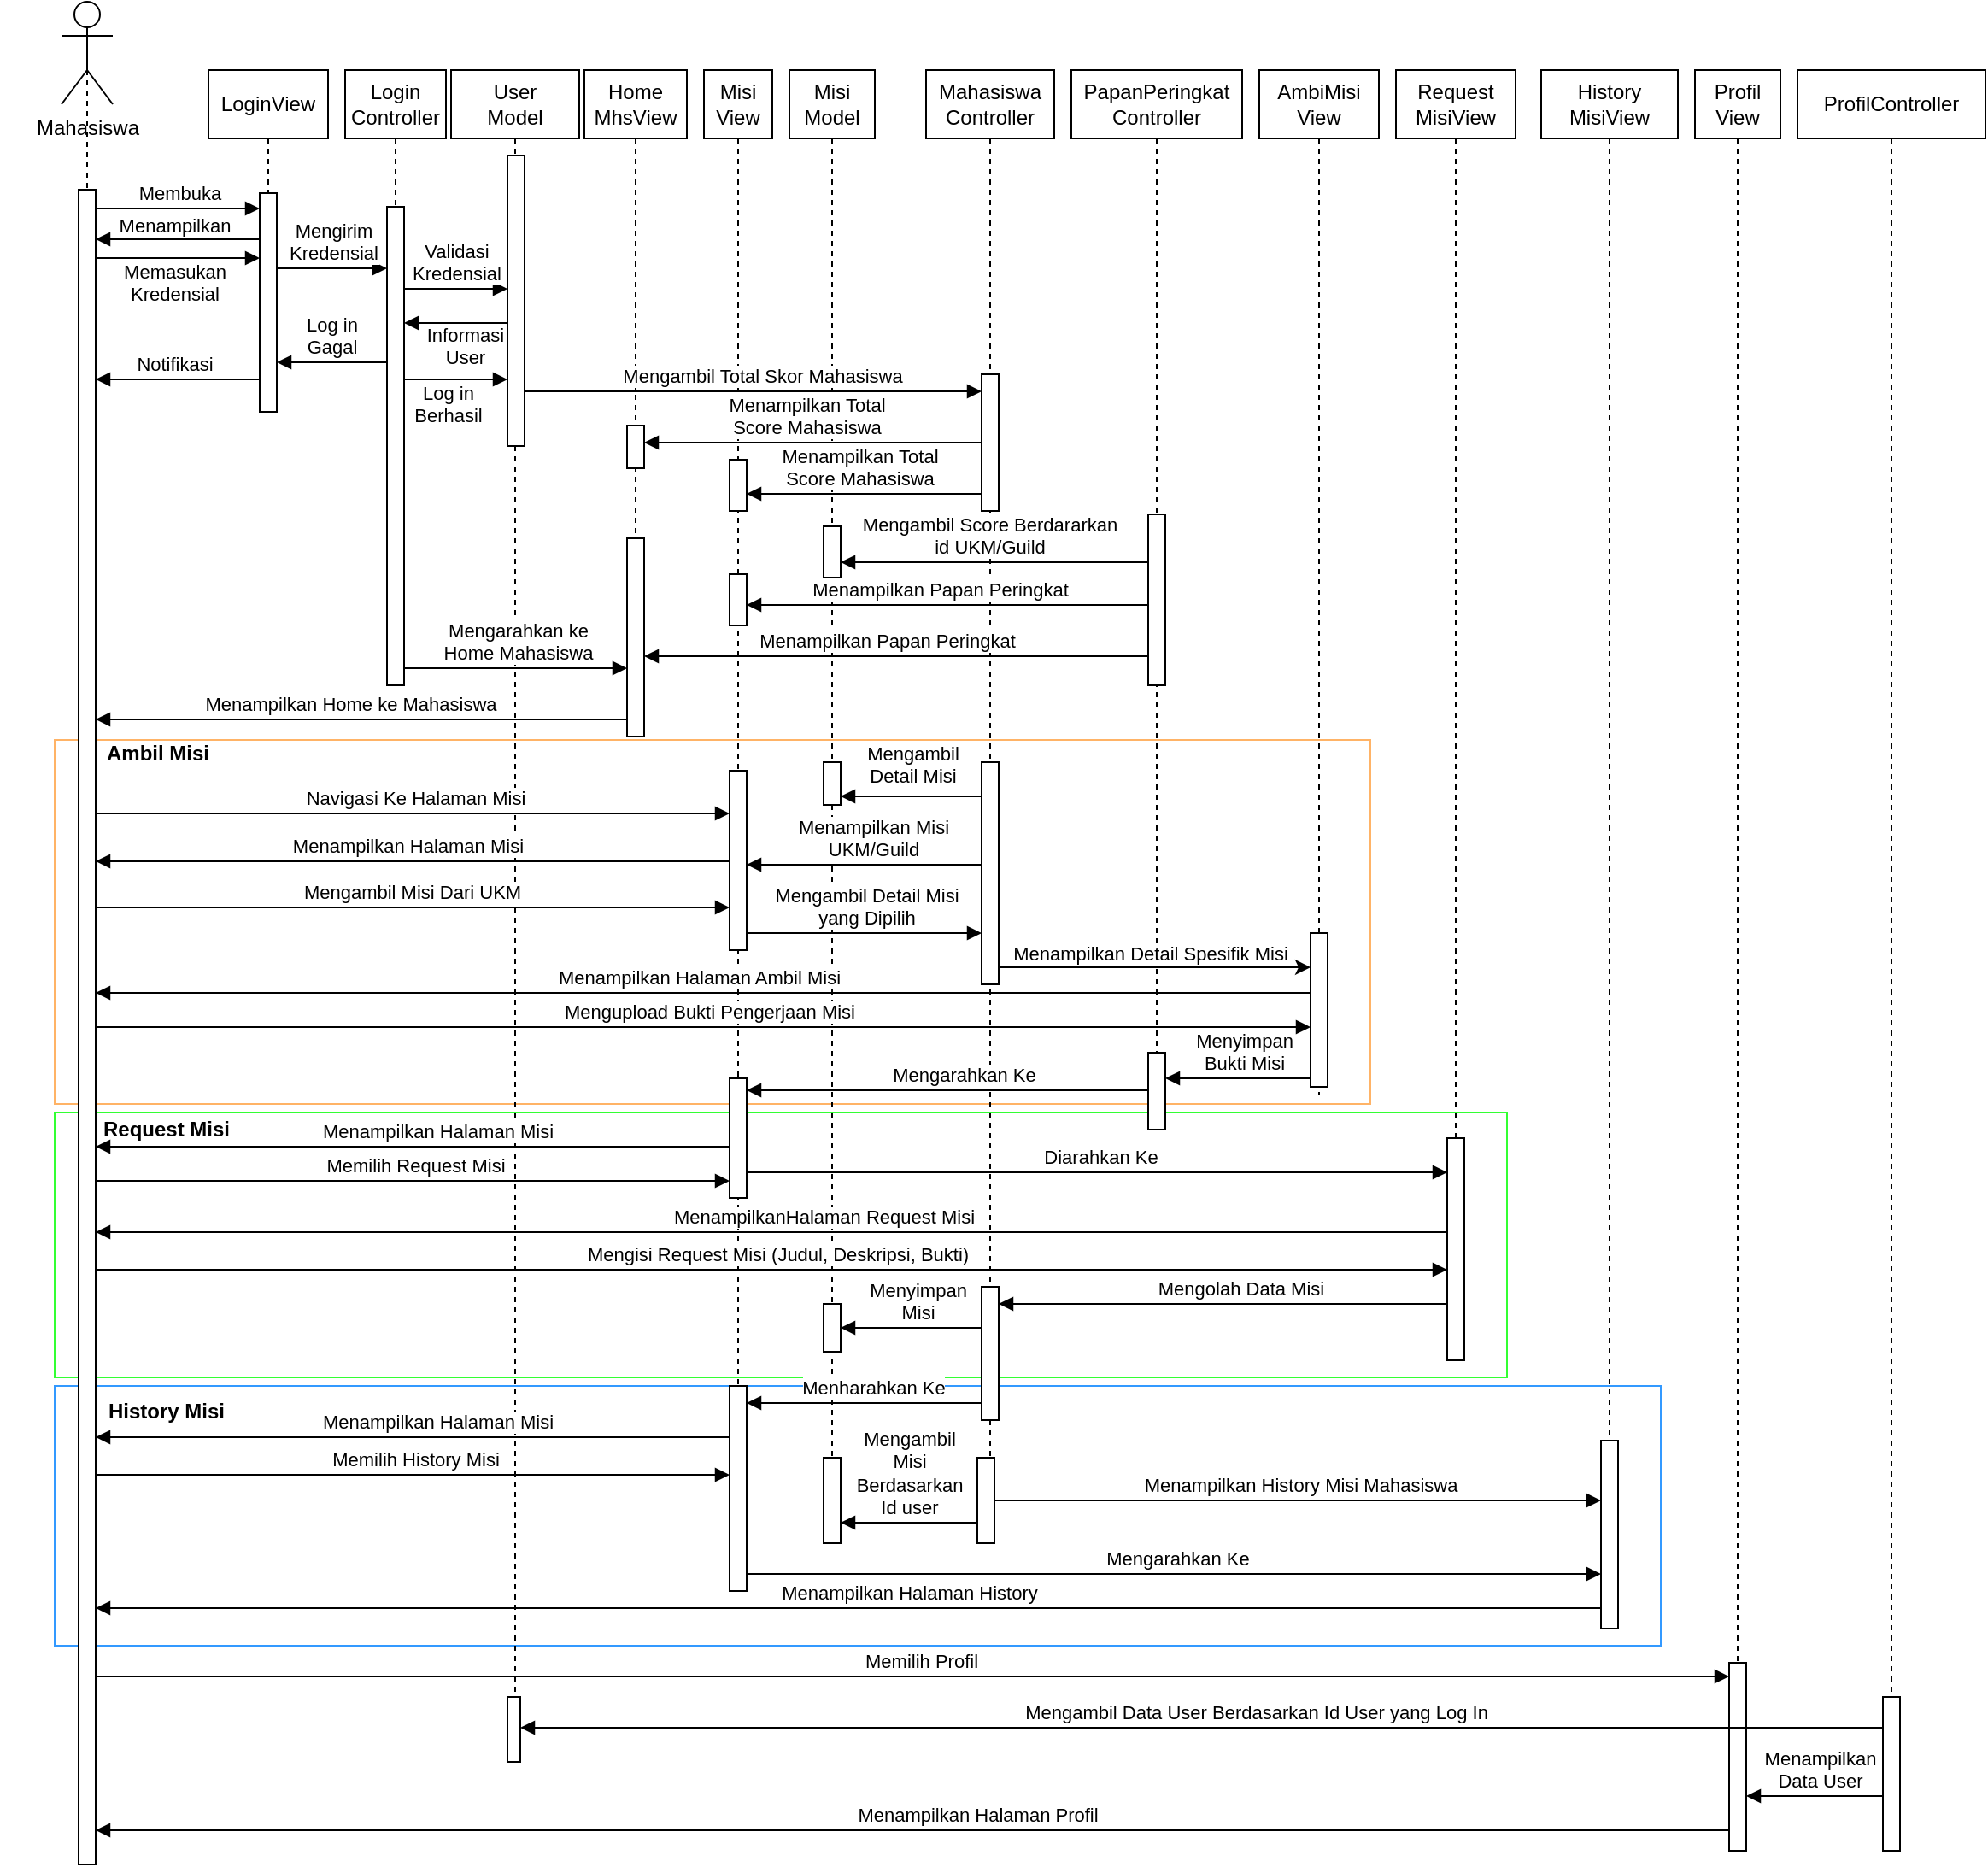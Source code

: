 <mxfile version="24.6.3" type="device" pages="3">
  <diagram name="Mahasiswa" id="2YBvvXClWsGukQMizWep">
    <mxGraphModel dx="3339" dy="1022" grid="1" gridSize="10" guides="1" tooltips="1" connect="1" arrows="1" fold="1" page="1" pageScale="1" pageWidth="850" pageHeight="1100" math="0" shadow="0">
      <root>
        <mxCell id="0" />
        <mxCell id="1" parent="0" />
        <mxCell id="vxf-wnEvaFI_6NZfUrhV-108" value="" style="rounded=0;whiteSpace=wrap;html=1;strokeColor=#3399FF;" parent="1" vertex="1">
          <mxGeometry x="-70" y="810" width="940" height="152" as="geometry" />
        </mxCell>
        <mxCell id="vxf-wnEvaFI_6NZfUrhV-95" value="" style="rounded=0;whiteSpace=wrap;html=1;strokeColor=#33FF33;" parent="1" vertex="1">
          <mxGeometry x="-70" y="650" width="850" height="155" as="geometry" />
        </mxCell>
        <mxCell id="vxf-wnEvaFI_6NZfUrhV-81" value="" style="rounded=0;whiteSpace=wrap;html=1;strokeColor=#FFB366;" parent="1" vertex="1">
          <mxGeometry x="-70" y="432" width="770" height="213" as="geometry" />
        </mxCell>
        <mxCell id="vxf-wnEvaFI_6NZfUrhV-1" value="LoginView" style="shape=umlLifeline;perimeter=lifelinePerimeter;whiteSpace=wrap;html=1;container=0;dropTarget=0;collapsible=0;recursiveResize=0;outlineConnect=0;portConstraint=eastwest;newEdgeStyle={&quot;edgeStyle&quot;:&quot;elbowEdgeStyle&quot;,&quot;elbow&quot;:&quot;vertical&quot;,&quot;curved&quot;:0,&quot;rounded&quot;:0};shadow=0;" parent="1" vertex="1">
          <mxGeometry x="20" y="40" width="70" height="200" as="geometry" />
        </mxCell>
        <mxCell id="vxf-wnEvaFI_6NZfUrhV-2" value="" style="html=1;points=[];perimeter=orthogonalPerimeter;outlineConnect=0;targetShapes=umlLifeline;portConstraint=eastwest;newEdgeStyle={&quot;edgeStyle&quot;:&quot;elbowEdgeStyle&quot;,&quot;elbow&quot;:&quot;vertical&quot;,&quot;curved&quot;:0,&quot;rounded&quot;:0};" parent="vxf-wnEvaFI_6NZfUrhV-1" vertex="1">
          <mxGeometry x="30" y="72" width="10" height="128" as="geometry" />
        </mxCell>
        <mxCell id="vxf-wnEvaFI_6NZfUrhV-3" value="Login&lt;div&gt;Controller&lt;/div&gt;" style="shape=umlLifeline;perimeter=lifelinePerimeter;whiteSpace=wrap;html=1;container=0;dropTarget=0;collapsible=0;recursiveResize=0;outlineConnect=0;portConstraint=eastwest;newEdgeStyle={&quot;edgeStyle&quot;:&quot;elbowEdgeStyle&quot;,&quot;elbow&quot;:&quot;vertical&quot;,&quot;curved&quot;:0,&quot;rounded&quot;:0};" parent="1" vertex="1">
          <mxGeometry x="100" y="40" width="59" height="360" as="geometry" />
        </mxCell>
        <mxCell id="vxf-wnEvaFI_6NZfUrhV-4" value="" style="html=1;points=[];perimeter=orthogonalPerimeter;outlineConnect=0;targetShapes=umlLifeline;portConstraint=eastwest;newEdgeStyle={&quot;edgeStyle&quot;:&quot;elbowEdgeStyle&quot;,&quot;elbow&quot;:&quot;vertical&quot;,&quot;curved&quot;:0,&quot;rounded&quot;:0};" parent="vxf-wnEvaFI_6NZfUrhV-3" vertex="1">
          <mxGeometry x="24.5" y="80" width="10" height="280" as="geometry" />
        </mxCell>
        <mxCell id="vxf-wnEvaFI_6NZfUrhV-5" value="Mengirim&lt;div&gt;Kredensial&lt;/div&gt;" style="html=1;verticalAlign=bottom;endArrow=block;edgeStyle=elbowEdgeStyle;elbow=vertical;curved=0;rounded=0;" parent="1" edge="1">
          <mxGeometry x="0.015" relative="1" as="geometry">
            <mxPoint x="60" y="156" as="sourcePoint" />
            <Array as="points">
              <mxPoint x="90" y="156" />
            </Array>
            <mxPoint as="offset" />
            <mxPoint x="124.5" y="156" as="targetPoint" />
          </mxGeometry>
        </mxCell>
        <mxCell id="vxf-wnEvaFI_6NZfUrhV-6" value="" style="shape=umlLifeline;perimeter=lifelinePerimeter;whiteSpace=wrap;html=1;container=0;dropTarget=0;collapsible=0;recursiveResize=0;outlineConnect=0;portConstraint=eastwest;newEdgeStyle={&quot;edgeStyle&quot;:&quot;elbowEdgeStyle&quot;,&quot;elbow&quot;:&quot;vertical&quot;,&quot;curved&quot;:0,&quot;rounded&quot;:0};shadow=0;size=0;" parent="1" vertex="1">
          <mxGeometry x="-101" y="40" width="100" height="1050" as="geometry" />
        </mxCell>
        <mxCell id="vxf-wnEvaFI_6NZfUrhV-7" value="" style="html=1;points=[];perimeter=orthogonalPerimeter;outlineConnect=0;targetShapes=umlLifeline;portConstraint=eastwest;newEdgeStyle={&quot;edgeStyle&quot;:&quot;elbowEdgeStyle&quot;,&quot;elbow&quot;:&quot;vertical&quot;,&quot;curved&quot;:0,&quot;rounded&quot;:0};" parent="vxf-wnEvaFI_6NZfUrhV-6" vertex="1">
          <mxGeometry x="45" y="70" width="10" height="980" as="geometry" />
        </mxCell>
        <mxCell id="vxf-wnEvaFI_6NZfUrhV-8" value="Mahasiswa" style="shape=umlActor;verticalLabelPosition=bottom;verticalAlign=top;html=1;outlineConnect=0;" parent="1" vertex="1">
          <mxGeometry x="-66" width="30" height="60" as="geometry" />
        </mxCell>
        <mxCell id="vxf-wnEvaFI_6NZfUrhV-9" value="Membuka" style="html=1;verticalAlign=bottom;endArrow=block;edgeStyle=elbowEdgeStyle;elbow=vertical;curved=0;rounded=0;" parent="1" edge="1">
          <mxGeometry x="0.008" relative="1" as="geometry">
            <mxPoint x="-46" y="121" as="sourcePoint" />
            <Array as="points">
              <mxPoint x="40" y="121" />
            </Array>
            <mxPoint x="50" y="121" as="targetPoint" />
            <mxPoint as="offset" />
          </mxGeometry>
        </mxCell>
        <mxCell id="vxf-wnEvaFI_6NZfUrhV-10" value="Memasukan&lt;div&gt;Kredensial&lt;/div&gt;" style="html=1;verticalAlign=bottom;endArrow=block;edgeStyle=elbowEdgeStyle;elbow=horizontal;curved=0;rounded=0;" parent="1" edge="1">
          <mxGeometry x="-0.042" y="-30" relative="1" as="geometry">
            <mxPoint x="-46" y="150" as="sourcePoint" />
            <Array as="points">
              <mxPoint y="137" />
            </Array>
            <mxPoint x="50" y="150" as="targetPoint" />
            <mxPoint as="offset" />
          </mxGeometry>
        </mxCell>
        <mxCell id="vxf-wnEvaFI_6NZfUrhV-11" value="User&lt;div&gt;Model&lt;/div&gt;" style="shape=umlLifeline;perimeter=lifelinePerimeter;whiteSpace=wrap;html=1;container=0;dropTarget=0;collapsible=0;recursiveResize=0;outlineConnect=0;portConstraint=eastwest;newEdgeStyle={&quot;edgeStyle&quot;:&quot;elbowEdgeStyle&quot;,&quot;elbow&quot;:&quot;vertical&quot;,&quot;curved&quot;:0,&quot;rounded&quot;:0};" parent="1" vertex="1">
          <mxGeometry x="162" y="40" width="75" height="990" as="geometry" />
        </mxCell>
        <mxCell id="vxf-wnEvaFI_6NZfUrhV-12" value="" style="html=1;points=[];perimeter=orthogonalPerimeter;outlineConnect=0;targetShapes=umlLifeline;portConstraint=eastwest;newEdgeStyle={&quot;edgeStyle&quot;:&quot;elbowEdgeStyle&quot;,&quot;elbow&quot;:&quot;vertical&quot;,&quot;curved&quot;:0,&quot;rounded&quot;:0};" parent="vxf-wnEvaFI_6NZfUrhV-11" vertex="1">
          <mxGeometry x="33" y="50" width="10" height="170" as="geometry" />
        </mxCell>
        <mxCell id="vxf-wnEvaFI_6NZfUrhV-118" value="&lt;span style=&quot;color: rgba(0, 0, 0, 0); font-family: monospace; font-size: 0px; text-align: start;&quot;&gt;%3CmxGraphModel%3E%3Croot%3E%3CmxCell%20id%3D%220%22%2F%3E%3CmxCell%20id%3D%221%22%20parent%3D%220%22%2F%3E%3CmxCell%20id%3D%222%22%20value%3D%22Mengambil%20Detail%20Misi%22%20style%3D%22html%3D1%3BverticalAlign%3Dbottom%3BendArrow%3Dblock%3BedgeStyle%3DelbowEdgeStyle%3Belbow%3Dvertical%3Bcurved%3D0%3Brounded%3D0%3B%22%20edge%3D%221%22%20parent%3D%221%22%3E%3CmxGeometry%20x%3D%22-0.077%22%20relative%3D%221%22%20as%3D%22geometry%22%3E%3CmxPoint%20x%3D%22850%22%20y%3D%22260%22%20as%3D%22sourcePoint%22%2F%3E%3CArray%20as%3D%22points%22%3E%3CmxPoint%20x%3D%22770%22%20y%3D%22260%22%2F%3E%3C%2FArray%3E%3CmxPoint%20x%3D%22720%22%20y%3D%22260%22%20as%3D%22targetPoint%22%2F%3E%3CmxPoint%20as%3D%22offset%22%2F%3E%3C%2FmxGeometry%3E%3C%2FmxCell%3E%3C%2Froot%3E%3C%2FmxGraphModel%3E&lt;/span&gt;" style="html=1;points=[];perimeter=orthogonalPerimeter;outlineConnect=0;targetShapes=umlLifeline;portConstraint=eastwest;newEdgeStyle={&quot;edgeStyle&quot;:&quot;elbowEdgeStyle&quot;,&quot;elbow&quot;:&quot;vertical&quot;,&quot;curved&quot;:0,&quot;rounded&quot;:0};" parent="vxf-wnEvaFI_6NZfUrhV-11" vertex="1">
          <mxGeometry x="33" y="952" width="7.5" height="38" as="geometry" />
        </mxCell>
        <mxCell id="vxf-wnEvaFI_6NZfUrhV-13" value="Validasi&lt;div&gt;Kredensial&lt;/div&gt;" style="html=1;verticalAlign=bottom;endArrow=block;edgeStyle=elbowEdgeStyle;elbow=vertical;curved=0;rounded=0;" parent="1" edge="1">
          <mxGeometry x="0.003" relative="1" as="geometry">
            <mxPoint x="134.5" y="168" as="sourcePoint" />
            <Array as="points">
              <mxPoint x="165" y="168" />
            </Array>
            <mxPoint x="195" y="168" as="targetPoint" />
            <mxPoint as="offset" />
          </mxGeometry>
        </mxCell>
        <mxCell id="vxf-wnEvaFI_6NZfUrhV-14" value="Informasi&lt;div&gt;User&lt;/div&gt;" style="html=1;verticalAlign=bottom;endArrow=block;edgeStyle=elbowEdgeStyle;elbow=vertical;curved=0;rounded=0;" parent="1" edge="1">
          <mxGeometry x="-0.174" y="29" relative="1" as="geometry">
            <mxPoint x="195" y="188" as="sourcePoint" />
            <Array as="points">
              <mxPoint x="170" y="188" />
            </Array>
            <mxPoint x="134.5" y="188" as="targetPoint" />
            <mxPoint as="offset" />
          </mxGeometry>
        </mxCell>
        <mxCell id="vxf-wnEvaFI_6NZfUrhV-15" value="Home&lt;div&gt;MhsView&lt;/div&gt;" style="shape=umlLifeline;perimeter=lifelinePerimeter;whiteSpace=wrap;html=1;container=0;dropTarget=0;collapsible=0;recursiveResize=0;outlineConnect=0;portConstraint=eastwest;newEdgeStyle={&quot;edgeStyle&quot;:&quot;elbowEdgeStyle&quot;,&quot;elbow&quot;:&quot;vertical&quot;,&quot;curved&quot;:0,&quot;rounded&quot;:0};" parent="1" vertex="1">
          <mxGeometry x="240" y="40" width="60" height="390" as="geometry" />
        </mxCell>
        <mxCell id="vxf-wnEvaFI_6NZfUrhV-16" value="" style="html=1;points=[];perimeter=orthogonalPerimeter;outlineConnect=0;targetShapes=umlLifeline;portConstraint=eastwest;newEdgeStyle={&quot;edgeStyle&quot;:&quot;elbowEdgeStyle&quot;,&quot;elbow&quot;:&quot;vertical&quot;,&quot;curved&quot;:0,&quot;rounded&quot;:0};" parent="vxf-wnEvaFI_6NZfUrhV-15" vertex="1">
          <mxGeometry x="25" y="274" width="10" height="116" as="geometry" />
        </mxCell>
        <mxCell id="vxf-wnEvaFI_6NZfUrhV-59" value="&lt;span style=&quot;color: rgba(0, 0, 0, 0); font-family: monospace; font-size: 0px; text-align: start;&quot;&gt;%3CmxGraphModel%3E%3Croot%3E%3CmxCell%20id%3D%220%22%2F%3E%3CmxCell%20id%3D%221%22%20parent%3D%220%22%2F%3E%3CmxCell%20id%3D%222%22%20value%3D%22Mengambil%20Score%20Berdararkan%20id%20UKM%2FGuild%22%20style%3D%22html%3D1%3BverticalAlign%3Dbottom%3BendArrow%3Dblock%3BedgeStyle%3DelbowEdgeStyle%3Belbow%3Dvertical%3Bcurved%3D0%3Brounded%3D0%3B%22%20edge%3D%221%22%20parent%3D%221%22%3E%3CmxGeometry%20x%3D%220.037%22%20relative%3D%221%22%20as%3D%22geometry%22%3E%3CmxPoint%20x%3D%22990%22%20y%3D%22140%22%20as%3D%22sourcePoint%22%2F%3E%3CArray%20as%3D%22points%22%3E%3CmxPoint%20x%3D%22790%22%20y%3D%22140%22%2F%3E%3C%2FArray%3E%3CmxPoint%20x%3D%22720%22%20y%3D%22140%22%20as%3D%22targetPoint%22%2F%3E%3CmxPoint%20as%3D%22offset%22%2F%3E%3C%2FmxGeometry%3E%3C%2FmxCell%3E%3C%2Froot%3E%3C%2FmxGraphModel%3E&lt;/span&gt;" style="html=1;points=[];perimeter=orthogonalPerimeter;outlineConnect=0;targetShapes=umlLifeline;portConstraint=eastwest;newEdgeStyle={&quot;edgeStyle&quot;:&quot;elbowEdgeStyle&quot;,&quot;elbow&quot;:&quot;vertical&quot;,&quot;curved&quot;:0,&quot;rounded&quot;:0};" parent="vxf-wnEvaFI_6NZfUrhV-15" vertex="1">
          <mxGeometry x="25" y="208" width="10" height="25" as="geometry" />
        </mxCell>
        <mxCell id="vxf-wnEvaFI_6NZfUrhV-17" value="Mengarahkan ke&lt;div&gt;Home Mahasiswa&lt;/div&gt;" style="html=1;verticalAlign=bottom;endArrow=block;edgeStyle=elbowEdgeStyle;elbow=vertical;curved=0;rounded=0;" parent="1" source="vxf-wnEvaFI_6NZfUrhV-4" target="vxf-wnEvaFI_6NZfUrhV-16" edge="1">
          <mxGeometry x="0.009" relative="1" as="geometry">
            <mxPoint x="134.5" y="421" as="sourcePoint" />
            <Array as="points">
              <mxPoint x="200" y="390" />
            </Array>
            <mxPoint x="265" y="421" as="targetPoint" />
            <mxPoint as="offset" />
          </mxGeometry>
        </mxCell>
        <mxCell id="vxf-wnEvaFI_6NZfUrhV-19" value="Misi&lt;div&gt;View&lt;/div&gt;" style="shape=umlLifeline;perimeter=lifelinePerimeter;whiteSpace=wrap;html=1;container=0;dropTarget=0;collapsible=0;recursiveResize=0;outlineConnect=0;portConstraint=eastwest;newEdgeStyle={&quot;edgeStyle&quot;:&quot;elbowEdgeStyle&quot;,&quot;elbow&quot;:&quot;vertical&quot;,&quot;curved&quot;:0,&quot;rounded&quot;:0};" parent="1" vertex="1">
          <mxGeometry x="310" y="40" width="40" height="890" as="geometry" />
        </mxCell>
        <mxCell id="vxf-wnEvaFI_6NZfUrhV-20" value="&lt;span style=&quot;color: rgba(0, 0, 0, 0); font-family: monospace; font-size: 0px; text-align: start;&quot;&gt;%3CmxGraphModel%3E%3Croot%3E%3CmxCell%20id%3D%220%22%2F%3E%3CmxCell%20id%3D%221%22%20parent%3D%220%22%2F%3E%3CmxCell%20id%3D%222%22%20value%3D%22Mengambil%20Detail%20Misi%22%20style%3D%22html%3D1%3BverticalAlign%3Dbottom%3BendArrow%3Dblock%3BedgeStyle%3DelbowEdgeStyle%3Belbow%3Dvertical%3Bcurved%3D0%3Brounded%3D0%3B%22%20edge%3D%221%22%20parent%3D%221%22%3E%3CmxGeometry%20x%3D%22-0.077%22%20relative%3D%221%22%20as%3D%22geometry%22%3E%3CmxPoint%20x%3D%22850%22%20y%3D%22260%22%20as%3D%22sourcePoint%22%2F%3E%3CArray%20as%3D%22points%22%3E%3CmxPoint%20x%3D%22770%22%20y%3D%22260%22%2F%3E%3C%2FArray%3E%3CmxPoint%20x%3D%22720%22%20y%3D%22260%22%20as%3D%22targetPoint%22%2F%3E%3CmxPoint%20as%3D%22offset%22%2F%3E%3C%2FmxGeometry%3E%3C%2FmxCell%3E%3C%2Froot%3E%3C%2FmxGraphModel%3E&lt;/span&gt;&lt;span style=&quot;color: rgba(0, 0, 0, 0); font-family: monospace; font-size: 0px; text-align: start;&quot;&gt;%3CmxGraphModel%3E%3Croot%3E%3CmxCell%20id%3D%220%22%2F%3E%3CmxCell%20id%3D%221%22%20parent%3D%220%22%2F%3E%3CmxCell%20id%3D%222%22%20value%3D%22Mengambil%20Detail%20Misi%22%20style%3D%22html%3D1%3BverticalAlign%3Dbottom%3BendArrow%3Dblock%3BedgeStyle%3DelbowEdgeStyle%3Belbow%3Dvertical%3Bcurved%3D0%3Brounded%3D0%3B%22%20edge%3D%221%22%20parent%3D%221%22%3E%3CmxGeometry%20x%3D%22-0.077%22%20relative%3D%221%22%20as%3D%22geometry%22%3E%3CmxPoint%20x%3D%22850%22%20y%3D%22260%22%20as%3D%22sourcePoint%22%2F%3E%3CArray%20as%3D%22points%22%3E%3CmxPoint%20x%3D%22770%22%20y%3D%22260%22%2F%3E%3C%2FArray%3E%3CmxPoint%20x%3D%22720%22%20y%3D%22260%22%20as%3D%22targetPoint%22%2F%3E%3CmxPoint%20as%3D%22offset%22%2F%3E%3C%2FmxGeometry%3E%3C%2FmxCell%3E%3C%2Froot%3E%3C%2FmxGraphModel%3E&lt;/span&gt;" style="html=1;points=[];perimeter=orthogonalPerimeter;outlineConnect=0;targetShapes=umlLifeline;portConstraint=eastwest;newEdgeStyle={&quot;edgeStyle&quot;:&quot;elbowEdgeStyle&quot;,&quot;elbow&quot;:&quot;vertical&quot;,&quot;curved&quot;:0,&quot;rounded&quot;:0};" parent="vxf-wnEvaFI_6NZfUrhV-19" vertex="1">
          <mxGeometry x="15" y="295" width="10" height="30" as="geometry" />
        </mxCell>
        <mxCell id="vxf-wnEvaFI_6NZfUrhV-56" value="&lt;span style=&quot;color: rgba(0, 0, 0, 0); font-family: monospace; font-size: 0px; text-align: start;&quot;&gt;%3CmxGraphModel%3E%3Croot%3E%3CmxCell%20id%3D%220%22%2F%3E%3CmxCell%20id%3D%221%22%20parent%3D%220%22%2F%3E%3CmxCell%20id%3D%222%22%20value%3D%22Mengambil%20Detail%20Misi%22%20style%3D%22html%3D1%3BverticalAlign%3Dbottom%3BendArrow%3Dblock%3BedgeStyle%3DelbowEdgeStyle%3Belbow%3Dvertical%3Bcurved%3D0%3Brounded%3D0%3B%22%20edge%3D%221%22%20parent%3D%221%22%3E%3CmxGeometry%20x%3D%22-0.077%22%20relative%3D%221%22%20as%3D%22geometry%22%3E%3CmxPoint%20x%3D%22850%22%20y%3D%22260%22%20as%3D%22sourcePoint%22%2F%3E%3CArray%20as%3D%22points%22%3E%3CmxPoint%20x%3D%22770%22%20y%3D%22260%22%2F%3E%3C%2FArray%3E%3CmxPoint%20x%3D%22720%22%20y%3D%22260%22%20as%3D%22targetPoint%22%2F%3E%3CmxPoint%20as%3D%22offset%22%2F%3E%3C%2FmxGeometry%3E%3C%2FmxCell%3E%3C%2Froot%3E%3C%2FmxGraphModel%3E&lt;/span&gt;" style="html=1;points=[];perimeter=orthogonalPerimeter;outlineConnect=0;targetShapes=umlLifeline;portConstraint=eastwest;newEdgeStyle={&quot;edgeStyle&quot;:&quot;elbowEdgeStyle&quot;,&quot;elbow&quot;:&quot;vertical&quot;,&quot;curved&quot;:0,&quot;rounded&quot;:0};" parent="vxf-wnEvaFI_6NZfUrhV-19" vertex="1">
          <mxGeometry x="15" y="410" width="10" height="105" as="geometry" />
        </mxCell>
        <mxCell id="vxf-wnEvaFI_6NZfUrhV-64" value="&lt;span style=&quot;color: rgba(0, 0, 0, 0); font-family: monospace; font-size: 0px; text-align: start;&quot;&gt;%3CmxGraphModel%3E%3Croot%3E%3CmxCell%20id%3D%220%22%2F%3E%3CmxCell%20id%3D%221%22%20parent%3D%220%22%2F%3E%3CmxCell%20id%3D%222%22%20value%3D%22Mengambil%20Detail%20Misi%22%20style%3D%22html%3D1%3BverticalAlign%3Dbottom%3BendArrow%3Dblock%3BedgeStyle%3DelbowEdgeStyle%3Belbow%3Dvertical%3Bcurved%3D0%3Brounded%3D0%3B%22%20edge%3D%221%22%20parent%3D%221%22%3E%3CmxGeometry%20x%3D%22-0.077%22%20relative%3D%221%22%20as%3D%22geometry%22%3E%3CmxPoint%20x%3D%22850%22%20y%3D%22260%22%20as%3D%22sourcePoint%22%2F%3E%3CArray%20as%3D%22points%22%3E%3CmxPoint%20x%3D%22770%22%20y%3D%22260%22%2F%3E%3C%2FArray%3E%3CmxPoint%20x%3D%22720%22%20y%3D%22260%22%20as%3D%22targetPoint%22%2F%3E%3CmxPoint%20as%3D%22offset%22%2F%3E%3C%2FmxGeometry%3E%3C%2FmxCell%3E%3C%2Froot%3E%3C%2FmxGraphModel%3E&lt;/span&gt;&lt;span style=&quot;color: rgba(0, 0, 0, 0); font-family: monospace; font-size: 0px; text-align: start;&quot;&gt;%3CmxGraphModel%3E%3Croot%3E%3CmxCell%20id%3D%220%22%2F%3E%3CmxCell%20id%3D%221%22%20parent%3D%220%22%2F%3E%3CmxCell%20id%3D%222%22%20value%3D%22Mengambil%20Detail%20Misi%22%20style%3D%22html%3D1%3BverticalAlign%3Dbottom%3BendArrow%3Dblock%3BedgeStyle%3DelbowEdgeStyle%3Belbow%3Dvertical%3Bcurved%3D0%3Brounded%3D0%3B%22%20edge%3D%221%22%20parent%3D%221%22%3E%3CmxGeometry%20x%3D%22-0.077%22%20relative%3D%221%22%20as%3D%22geometry%22%3E%3CmxPoint%20x%3D%22850%22%20y%3D%22260%22%20as%3D%22sourcePoint%22%2F%3E%3CArray%20as%3D%22points%22%3E%3CmxPoint%20x%3D%22770%22%20y%3D%22260%22%2F%3E%3C%2FArray%3E%3CmxPoint%20x%3D%22720%22%20y%3D%22260%22%20as%3D%22targetPoint%22%2F%3E%3CmxPoint%20as%3D%22offset%22%2F%3E%3C%2FmxGeometry%3E%3C%2FmxCell%3E%3C%2Froot%3E%3C%2FmxGraphModel%3E&lt;/span&gt;" style="html=1;points=[];perimeter=orthogonalPerimeter;outlineConnect=0;targetShapes=umlLifeline;portConstraint=eastwest;newEdgeStyle={&quot;edgeStyle&quot;:&quot;elbowEdgeStyle&quot;,&quot;elbow&quot;:&quot;vertical&quot;,&quot;curved&quot;:0,&quot;rounded&quot;:0};" parent="vxf-wnEvaFI_6NZfUrhV-19" vertex="1">
          <mxGeometry x="15" y="228" width="10" height="30" as="geometry" />
        </mxCell>
        <mxCell id="vxf-wnEvaFI_6NZfUrhV-87" value="&lt;span style=&quot;color: rgba(0, 0, 0, 0); font-family: monospace; font-size: 0px; text-align: start;&quot;&gt;%3CmxGraphModel%3E%3Croot%3E%3CmxCell%20id%3D%220%22%2F%3E%3CmxCell%20id%3D%221%22%20parent%3D%220%22%2F%3E%3CmxCell%20id%3D%222%22%20value%3D%22Mengambil%20Detail%20Misi%22%20style%3D%22html%3D1%3BverticalAlign%3Dbottom%3BendArrow%3Dblock%3BedgeStyle%3DelbowEdgeStyle%3Belbow%3Dvertical%3Bcurved%3D0%3Brounded%3D0%3B%22%20edge%3D%221%22%20parent%3D%221%22%3E%3CmxGeometry%20x%3D%22-0.077%22%20relative%3D%221%22%20as%3D%22geometry%22%3E%3CmxPoint%20x%3D%22850%22%20y%3D%22260%22%20as%3D%22sourcePoint%22%2F%3E%3CArray%20as%3D%22points%22%3E%3CmxPoint%20x%3D%22770%22%20y%3D%22260%22%2F%3E%3C%2FArray%3E%3CmxPoint%20x%3D%22720%22%20y%3D%22260%22%20as%3D%22targetPoint%22%2F%3E%3CmxPoint%20as%3D%22offset%22%2F%3E%3C%2FmxGeometry%3E%3C%2FmxCell%3E%3C%2Froot%3E%3C%2FmxGraphModel%3E&lt;/span&gt;" style="html=1;points=[];perimeter=orthogonalPerimeter;outlineConnect=0;targetShapes=umlLifeline;portConstraint=eastwest;newEdgeStyle={&quot;edgeStyle&quot;:&quot;elbowEdgeStyle&quot;,&quot;elbow&quot;:&quot;vertical&quot;,&quot;curved&quot;:0,&quot;rounded&quot;:0};" parent="vxf-wnEvaFI_6NZfUrhV-19" vertex="1">
          <mxGeometry x="15" y="590" width="10" height="70" as="geometry" />
        </mxCell>
        <mxCell id="vxf-wnEvaFI_6NZfUrhV-101" value="&lt;span style=&quot;color: rgba(0, 0, 0, 0); font-family: monospace; font-size: 0px; text-align: start;&quot;&gt;%3CmxGraphModel%3E%3Croot%3E%3CmxCell%20id%3D%220%22%2F%3E%3CmxCell%20id%3D%221%22%20parent%3D%220%22%2F%3E%3CmxCell%20id%3D%222%22%20value%3D%22Mengambil%20Detail%20Misi%22%20style%3D%22html%3D1%3BverticalAlign%3Dbottom%3BendArrow%3Dblock%3BedgeStyle%3DelbowEdgeStyle%3Belbow%3Dvertical%3Bcurved%3D0%3Brounded%3D0%3B%22%20edge%3D%221%22%20parent%3D%221%22%3E%3CmxGeometry%20x%3D%22-0.077%22%20relative%3D%221%22%20as%3D%22geometry%22%3E%3CmxPoint%20x%3D%22850%22%20y%3D%22260%22%20as%3D%22sourcePoint%22%2F%3E%3CArray%20as%3D%22points%22%3E%3CmxPoint%20x%3D%22770%22%20y%3D%22260%22%2F%3E%3C%2FArray%3E%3CmxPoint%20x%3D%22720%22%20y%3D%22260%22%20as%3D%22targetPoint%22%2F%3E%3CmxPoint%20as%3D%22offset%22%2F%3E%3C%2FmxGeometry%3E%3C%2FmxCell%3E%3C%2Froot%3E%3C%2FmxGraphModel%3E&lt;/span&gt;" style="html=1;points=[];perimeter=orthogonalPerimeter;outlineConnect=0;targetShapes=umlLifeline;portConstraint=eastwest;newEdgeStyle={&quot;edgeStyle&quot;:&quot;elbowEdgeStyle&quot;,&quot;elbow&quot;:&quot;vertical&quot;,&quot;curved&quot;:0,&quot;rounded&quot;:0};" parent="vxf-wnEvaFI_6NZfUrhV-19" vertex="1">
          <mxGeometry x="15" y="770" width="10" height="120" as="geometry" />
        </mxCell>
        <mxCell id="vxf-wnEvaFI_6NZfUrhV-40" value="Misi&lt;div&gt;Model&lt;/div&gt;" style="shape=umlLifeline;perimeter=lifelinePerimeter;whiteSpace=wrap;html=1;container=0;dropTarget=0;collapsible=0;recursiveResize=0;outlineConnect=0;portConstraint=eastwest;newEdgeStyle={&quot;edgeStyle&quot;:&quot;elbowEdgeStyle&quot;,&quot;elbow&quot;:&quot;vertical&quot;,&quot;curved&quot;:0,&quot;rounded&quot;:0};" parent="1" vertex="1">
          <mxGeometry x="360" y="40" width="50" height="860" as="geometry" />
        </mxCell>
        <mxCell id="vxf-wnEvaFI_6NZfUrhV-41" value="&lt;span style=&quot;color: rgba(0, 0, 0, 0); font-family: monospace; font-size: 0px; text-align: start;&quot;&gt;%3CmxGraphModel%3E%3Croot%3E%3CmxCell%20id%3D%220%22%2F%3E%3CmxCell%20id%3D%221%22%20parent%3D%220%22%2F%3E%3CmxCell%20id%3D%222%22%20value%3D%22Mengambil%20Score%20Berdararkan%20id%20UKM%2FGuild%22%20style%3D%22html%3D1%3BverticalAlign%3Dbottom%3BendArrow%3Dblock%3BedgeStyle%3DelbowEdgeStyle%3Belbow%3Dvertical%3Bcurved%3D0%3Brounded%3D0%3B%22%20edge%3D%221%22%20parent%3D%221%22%3E%3CmxGeometry%20x%3D%220.037%22%20relative%3D%221%22%20as%3D%22geometry%22%3E%3CmxPoint%20x%3D%22990%22%20y%3D%22140%22%20as%3D%22sourcePoint%22%2F%3E%3CArray%20as%3D%22points%22%3E%3CmxPoint%20x%3D%22790%22%20y%3D%22140%22%2F%3E%3C%2FArray%3E%3CmxPoint%20x%3D%22720%22%20y%3D%22140%22%20as%3D%22targetPoint%22%2F%3E%3CmxPoint%20as%3D%22offset%22%2F%3E%3C%2FmxGeometry%3E%3C%2FmxCell%3E%3C%2Froot%3E%3C%2FmxGraphModel%3E&lt;/span&gt;" style="html=1;points=[];perimeter=orthogonalPerimeter;outlineConnect=0;targetShapes=umlLifeline;portConstraint=eastwest;newEdgeStyle={&quot;edgeStyle&quot;:&quot;elbowEdgeStyle&quot;,&quot;elbow&quot;:&quot;vertical&quot;,&quot;curved&quot;:0,&quot;rounded&quot;:0};" parent="vxf-wnEvaFI_6NZfUrhV-40" vertex="1">
          <mxGeometry x="20" y="267" width="10" height="30" as="geometry" />
        </mxCell>
        <mxCell id="vxf-wnEvaFI_6NZfUrhV-53" value="" style="html=1;points=[];perimeter=orthogonalPerimeter;outlineConnect=0;targetShapes=umlLifeline;portConstraint=eastwest;newEdgeStyle={&quot;edgeStyle&quot;:&quot;elbowEdgeStyle&quot;,&quot;elbow&quot;:&quot;vertical&quot;,&quot;curved&quot;:0,&quot;rounded&quot;:0};" parent="vxf-wnEvaFI_6NZfUrhV-40" vertex="1">
          <mxGeometry x="20" y="405" width="10" height="25" as="geometry" />
        </mxCell>
        <mxCell id="vxf-wnEvaFI_6NZfUrhV-92" value="&lt;span style=&quot;color: rgba(0, 0, 0, 0); font-family: monospace; font-size: 0px; text-align: start;&quot;&gt;%3CmxGraphModel%3E%3Croot%3E%3CmxCell%20id%3D%220%22%2F%3E%3CmxCell%20id%3D%221%22%20parent%3D%220%22%2F%3E%3CmxCell%20id%3D%222%22%20value%3D%22Mengambil%20Detail%20Misi%22%20style%3D%22html%3D1%3BverticalAlign%3Dbottom%3BendArrow%3Dblock%3BedgeStyle%3DelbowEdgeStyle%3Belbow%3Dvertical%3Bcurved%3D0%3Brounded%3D0%3B%22%20edge%3D%221%22%20parent%3D%221%22%3E%3CmxGeometry%20x%3D%22-0.077%22%20relative%3D%221%22%20as%3D%22geometry%22%3E%3CmxPoint%20x%3D%22850%22%20y%3D%22260%22%20as%3D%22sourcePoint%22%2F%3E%3CArray%20as%3D%22points%22%3E%3CmxPoint%20x%3D%22770%22%20y%3D%22260%22%2F%3E%3C%2FArray%3E%3CmxPoint%20x%3D%22720%22%20y%3D%22260%22%20as%3D%22targetPoint%22%2F%3E%3CmxPoint%20as%3D%22offset%22%2F%3E%3C%2FmxGeometry%3E%3C%2FmxCell%3E%3C%2Froot%3E%3C%2FmxGraphModel%3E&lt;/span&gt;" style="html=1;points=[];perimeter=orthogonalPerimeter;outlineConnect=0;targetShapes=umlLifeline;portConstraint=eastwest;newEdgeStyle={&quot;edgeStyle&quot;:&quot;elbowEdgeStyle&quot;,&quot;elbow&quot;:&quot;vertical&quot;,&quot;curved&quot;:0,&quot;rounded&quot;:0};" parent="vxf-wnEvaFI_6NZfUrhV-40" vertex="1">
          <mxGeometry x="20" y="722" width="10" height="28" as="geometry" />
        </mxCell>
        <mxCell id="vxf-wnEvaFI_6NZfUrhV-103" value="&lt;span style=&quot;color: rgba(0, 0, 0, 0); font-family: monospace; font-size: 0px; text-align: start;&quot;&gt;%3CmxGraphModel%3E%3Croot%3E%3CmxCell%20id%3D%220%22%2F%3E%3CmxCell%20id%3D%221%22%20parent%3D%220%22%2F%3E%3CmxCell%20id%3D%222%22%20value%3D%22Mengambil%20Detail%20Misi%22%20style%3D%22html%3D1%3BverticalAlign%3Dbottom%3BendArrow%3Dblock%3BedgeStyle%3DelbowEdgeStyle%3Belbow%3Dvertical%3Bcurved%3D0%3Brounded%3D0%3B%22%20edge%3D%221%22%20parent%3D%221%22%3E%3CmxGeometry%20x%3D%22-0.077%22%20relative%3D%221%22%20as%3D%22geometry%22%3E%3CmxPoint%20x%3D%22850%22%20y%3D%22260%22%20as%3D%22sourcePoint%22%2F%3E%3CArray%20as%3D%22points%22%3E%3CmxPoint%20x%3D%22770%22%20y%3D%22260%22%2F%3E%3C%2FArray%3E%3CmxPoint%20x%3D%22720%22%20y%3D%22260%22%20as%3D%22targetPoint%22%2F%3E%3CmxPoint%20as%3D%22offset%22%2F%3E%3C%2FmxGeometry%3E%3C%2FmxCell%3E%3C%2Froot%3E%3C%2FmxGraphModel%3E&lt;/span&gt;" style="html=1;points=[];perimeter=orthogonalPerimeter;outlineConnect=0;targetShapes=umlLifeline;portConstraint=eastwest;newEdgeStyle={&quot;edgeStyle&quot;:&quot;elbowEdgeStyle&quot;,&quot;elbow&quot;:&quot;vertical&quot;,&quot;curved&quot;:0,&quot;rounded&quot;:0};" parent="vxf-wnEvaFI_6NZfUrhV-40" vertex="1">
          <mxGeometry x="20" y="812" width="10" height="50" as="geometry" />
        </mxCell>
        <mxCell id="vxf-wnEvaFI_6NZfUrhV-45" value="Mahasiswa&lt;div&gt;Controller&lt;/div&gt;" style="shape=umlLifeline;perimeter=lifelinePerimeter;whiteSpace=wrap;html=1;container=0;dropTarget=0;collapsible=0;recursiveResize=0;outlineConnect=0;portConstraint=eastwest;newEdgeStyle={&quot;edgeStyle&quot;:&quot;elbowEdgeStyle&quot;,&quot;elbow&quot;:&quot;vertical&quot;,&quot;curved&quot;:0,&quot;rounded&quot;:0};" parent="1" vertex="1">
          <mxGeometry x="440" y="40" width="75" height="860" as="geometry" />
        </mxCell>
        <mxCell id="vxf-wnEvaFI_6NZfUrhV-46" value="" style="html=1;points=[];perimeter=orthogonalPerimeter;outlineConnect=0;targetShapes=umlLifeline;portConstraint=eastwest;newEdgeStyle={&quot;edgeStyle&quot;:&quot;elbowEdgeStyle&quot;,&quot;elbow&quot;:&quot;vertical&quot;,&quot;curved&quot;:0,&quot;rounded&quot;:0};" parent="vxf-wnEvaFI_6NZfUrhV-45" vertex="1">
          <mxGeometry x="32.5" y="405" width="10" height="130" as="geometry" />
        </mxCell>
        <mxCell id="vxf-wnEvaFI_6NZfUrhV-57" value="" style="html=1;points=[];perimeter=orthogonalPerimeter;outlineConnect=0;targetShapes=umlLifeline;portConstraint=eastwest;newEdgeStyle={&quot;edgeStyle&quot;:&quot;elbowEdgeStyle&quot;,&quot;elbow&quot;:&quot;vertical&quot;,&quot;curved&quot;:0,&quot;rounded&quot;:0};" parent="vxf-wnEvaFI_6NZfUrhV-45" vertex="1">
          <mxGeometry x="32.5" y="178" width="10" height="80" as="geometry" />
        </mxCell>
        <mxCell id="vxf-wnEvaFI_6NZfUrhV-91" value="&lt;span style=&quot;color: rgba(0, 0, 0, 0); font-family: monospace; font-size: 0px; text-align: start;&quot;&gt;%3CmxGraphModel%3E%3Croot%3E%3CmxCell%20id%3D%220%22%2F%3E%3CmxCell%20id%3D%221%22%20parent%3D%220%22%2F%3E%3CmxCell%20id%3D%222%22%20value%3D%22Mengambil%20Detail%20Misi%22%20style%3D%22html%3D1%3BverticalAlign%3Dbottom%3BendArrow%3Dblock%3BedgeStyle%3DelbowEdgeStyle%3Belbow%3Dvertical%3Bcurved%3D0%3Brounded%3D0%3B%22%20edge%3D%221%22%20parent%3D%221%22%3E%3CmxGeometry%20x%3D%22-0.077%22%20relative%3D%221%22%20as%3D%22geometry%22%3E%3CmxPoint%20x%3D%22850%22%20y%3D%22260%22%20as%3D%22sourcePoint%22%2F%3E%3CArray%20as%3D%22points%22%3E%3CmxPoint%20x%3D%22770%22%20y%3D%22260%22%2F%3E%3C%2FArray%3E%3CmxPoint%20x%3D%22720%22%20y%3D%22260%22%20as%3D%22targetPoint%22%2F%3E%3CmxPoint%20as%3D%22offset%22%2F%3E%3C%2FmxGeometry%3E%3C%2FmxCell%3E%3C%2Froot%3E%3C%2FmxGraphModel%3E&lt;/span&gt;" style="html=1;points=[];perimeter=orthogonalPerimeter;outlineConnect=0;targetShapes=umlLifeline;portConstraint=eastwest;newEdgeStyle={&quot;edgeStyle&quot;:&quot;elbowEdgeStyle&quot;,&quot;elbow&quot;:&quot;vertical&quot;,&quot;curved&quot;:0,&quot;rounded&quot;:0};" parent="vxf-wnEvaFI_6NZfUrhV-45" vertex="1">
          <mxGeometry x="32.5" y="712" width="10" height="78" as="geometry" />
        </mxCell>
        <mxCell id="vxf-wnEvaFI_6NZfUrhV-105" value="&lt;span style=&quot;color: rgba(0, 0, 0, 0); font-family: monospace; font-size: 0px; text-align: start;&quot;&gt;%3CmxGraphModel%3E%3Croot%3E%3CmxCell%20id%3D%220%22%2F%3E%3CmxCell%20id%3D%221%22%20parent%3D%220%22%2F%3E%3CmxCell%20id%3D%222%22%20value%3D%22Mengambil%20Detail%20Misi%22%20style%3D%22html%3D1%3BverticalAlign%3Dbottom%3BendArrow%3Dblock%3BedgeStyle%3DelbowEdgeStyle%3Belbow%3Dvertical%3Bcurved%3D0%3Brounded%3D0%3B%22%20edge%3D%221%22%20parent%3D%221%22%3E%3CmxGeometry%20x%3D%22-0.077%22%20relative%3D%221%22%20as%3D%22geometry%22%3E%3CmxPoint%20x%3D%22850%22%20y%3D%22260%22%20as%3D%22sourcePoint%22%2F%3E%3CArray%20as%3D%22points%22%3E%3CmxPoint%20x%3D%22770%22%20y%3D%22260%22%2F%3E%3C%2FArray%3E%3CmxPoint%20x%3D%22720%22%20y%3D%22260%22%20as%3D%22targetPoint%22%2F%3E%3CmxPoint%20as%3D%22offset%22%2F%3E%3C%2FmxGeometry%3E%3C%2FmxCell%3E%3C%2Froot%3E%3C%2FmxGraphModel%3E&lt;/span&gt;" style="html=1;points=[];perimeter=orthogonalPerimeter;outlineConnect=0;targetShapes=umlLifeline;portConstraint=eastwest;newEdgeStyle={&quot;edgeStyle&quot;:&quot;elbowEdgeStyle&quot;,&quot;elbow&quot;:&quot;vertical&quot;,&quot;curved&quot;:0,&quot;rounded&quot;:0};" parent="vxf-wnEvaFI_6NZfUrhV-45" vertex="1">
          <mxGeometry x="30" y="812" width="10" height="50" as="geometry" />
        </mxCell>
        <mxCell id="vxf-wnEvaFI_6NZfUrhV-47" value="Mengambil Score Berdararkan&lt;div&gt;id UKM/Guild&lt;/div&gt;" style="html=1;verticalAlign=bottom;endArrow=block;edgeStyle=elbowEdgeStyle;elbow=vertical;curved=0;rounded=0;" parent="1" source="vxf-wnEvaFI_6NZfUrhV-49" edge="1">
          <mxGeometry x="0.037" relative="1" as="geometry">
            <mxPoint x="490" y="319.52" as="sourcePoint" />
            <Array as="points">
              <mxPoint x="480" y="328" />
            </Array>
            <mxPoint x="390" y="328" as="targetPoint" />
            <mxPoint as="offset" />
          </mxGeometry>
        </mxCell>
        <mxCell id="vxf-wnEvaFI_6NZfUrhV-48" value="PapanPeringkat&lt;div&gt;Controller&lt;/div&gt;" style="shape=umlLifeline;perimeter=lifelinePerimeter;whiteSpace=wrap;html=1;container=0;dropTarget=0;collapsible=0;recursiveResize=0;outlineConnect=0;portConstraint=eastwest;newEdgeStyle={&quot;edgeStyle&quot;:&quot;elbowEdgeStyle&quot;,&quot;elbow&quot;:&quot;vertical&quot;,&quot;curved&quot;:0,&quot;rounded&quot;:0};" parent="1" vertex="1">
          <mxGeometry x="525" y="40" width="100" height="620" as="geometry" />
        </mxCell>
        <mxCell id="vxf-wnEvaFI_6NZfUrhV-49" value="" style="html=1;points=[];perimeter=orthogonalPerimeter;outlineConnect=0;targetShapes=umlLifeline;portConstraint=eastwest;newEdgeStyle={&quot;edgeStyle&quot;:&quot;elbowEdgeStyle&quot;,&quot;elbow&quot;:&quot;vertical&quot;,&quot;curved&quot;:0,&quot;rounded&quot;:0};" parent="vxf-wnEvaFI_6NZfUrhV-48" vertex="1">
          <mxGeometry x="45" y="260" width="10" height="100" as="geometry" />
        </mxCell>
        <mxCell id="vxf-wnEvaFI_6NZfUrhV-80" value="" style="html=1;points=[];perimeter=orthogonalPerimeter;outlineConnect=0;targetShapes=umlLifeline;portConstraint=eastwest;newEdgeStyle={&quot;edgeStyle&quot;:&quot;elbowEdgeStyle&quot;,&quot;elbow&quot;:&quot;vertical&quot;,&quot;curved&quot;:0,&quot;rounded&quot;:0};" parent="vxf-wnEvaFI_6NZfUrhV-48" vertex="1">
          <mxGeometry x="45" y="575" width="10" height="45" as="geometry" />
        </mxCell>
        <mxCell id="vxf-wnEvaFI_6NZfUrhV-50" value="Menampilkan Papan Peringkat" style="html=1;verticalAlign=bottom;endArrow=block;edgeStyle=elbowEdgeStyle;elbow=vertical;curved=0;rounded=0;" parent="1" edge="1">
          <mxGeometry x="0.037" relative="1" as="geometry">
            <mxPoint x="570" y="353" as="sourcePoint" />
            <Array as="points">
              <mxPoint x="450" y="353" />
            </Array>
            <mxPoint x="335" y="353" as="targetPoint" />
            <mxPoint as="offset" />
          </mxGeometry>
        </mxCell>
        <mxCell id="vxf-wnEvaFI_6NZfUrhV-51" value="Menampilkan Papan Peringkat" style="html=1;verticalAlign=bottom;endArrow=block;edgeStyle=elbowEdgeStyle;elbow=vertical;curved=0;rounded=0;" parent="1" edge="1">
          <mxGeometry x="0.037" relative="1" as="geometry">
            <mxPoint x="570" y="383" as="sourcePoint" />
            <Array as="points">
              <mxPoint x="430" y="383" />
            </Array>
            <mxPoint x="275" y="383" as="targetPoint" />
            <mxPoint as="offset" />
          </mxGeometry>
        </mxCell>
        <mxCell id="vxf-wnEvaFI_6NZfUrhV-52" value="Navigasi Ke Halaman Misi" style="html=1;verticalAlign=bottom;endArrow=block;edgeStyle=elbowEdgeStyle;elbow=vertical;curved=0;rounded=0;" parent="1" target="vxf-wnEvaFI_6NZfUrhV-56" edge="1">
          <mxGeometry x="0.009" relative="1" as="geometry">
            <mxPoint x="-46" y="475" as="sourcePoint" />
            <Array as="points">
              <mxPoint x="290" y="475" />
            </Array>
            <mxPoint x="400" y="485" as="targetPoint" />
            <mxPoint as="offset" />
          </mxGeometry>
        </mxCell>
        <mxCell id="vxf-wnEvaFI_6NZfUrhV-54" value="Mengambil&lt;div&gt;Detail Misi&lt;/div&gt;" style="html=1;verticalAlign=bottom;endArrow=block;edgeStyle=elbowEdgeStyle;elbow=vertical;curved=0;rounded=0;" parent="1" source="vxf-wnEvaFI_6NZfUrhV-46" target="vxf-wnEvaFI_6NZfUrhV-53" edge="1">
          <mxGeometry x="-0.008" y="-3" relative="1" as="geometry">
            <mxPoint x="860" y="497" as="sourcePoint" />
            <Array as="points">
              <mxPoint x="410" y="465" />
            </Array>
            <mxPoint x="590" y="497" as="targetPoint" />
            <mxPoint as="offset" />
          </mxGeometry>
        </mxCell>
        <mxCell id="vxf-wnEvaFI_6NZfUrhV-55" value="Menampilkan Misi&lt;div&gt;UKM/Guild&lt;/div&gt;" style="html=1;verticalAlign=bottom;endArrow=block;edgeStyle=elbowEdgeStyle;elbow=vertical;curved=0;rounded=0;" parent="1" source="vxf-wnEvaFI_6NZfUrhV-46" target="vxf-wnEvaFI_6NZfUrhV-56" edge="1">
          <mxGeometry x="-0.078" relative="1" as="geometry">
            <mxPoint x="840" y="485" as="sourcePoint" />
            <Array as="points">
              <mxPoint x="390" y="505" />
            </Array>
            <mxPoint x="720" y="477" as="targetPoint" />
            <mxPoint as="offset" />
          </mxGeometry>
        </mxCell>
        <mxCell id="vxf-wnEvaFI_6NZfUrhV-62" value="Menampilkan Total&lt;div&gt;Score&amp;nbsp;Mahasiswa&lt;/div&gt;" style="html=1;verticalAlign=bottom;endArrow=block;edgeStyle=elbowEdgeStyle;elbow=vertical;curved=0;rounded=0;" parent="1" source="vxf-wnEvaFI_6NZfUrhV-57" target="vxf-wnEvaFI_6NZfUrhV-59" edge="1">
          <mxGeometry x="0.037" relative="1" as="geometry">
            <mxPoint x="860" y="238" as="sourcePoint" />
            <Array as="points">
              <mxPoint x="420" y="258" />
            </Array>
            <mxPoint x="500" y="248" as="targetPoint" />
            <mxPoint as="offset" />
          </mxGeometry>
        </mxCell>
        <mxCell id="vxf-wnEvaFI_6NZfUrhV-63" value="Menampilkan Total&lt;div&gt;Score&amp;nbsp;Mahasiswa&lt;/div&gt;" style="html=1;verticalAlign=bottom;endArrow=block;edgeStyle=elbowEdgeStyle;elbow=vertical;curved=0;rounded=0;" parent="1" source="vxf-wnEvaFI_6NZfUrhV-57" target="vxf-wnEvaFI_6NZfUrhV-64" edge="1">
          <mxGeometry x="0.037" relative="1" as="geometry">
            <mxPoint x="840" y="288" as="sourcePoint" />
            <Array as="points">
              <mxPoint x="390" y="288" />
            </Array>
            <mxPoint x="470" y="288" as="targetPoint" />
            <mxPoint as="offset" />
          </mxGeometry>
        </mxCell>
        <mxCell id="vxf-wnEvaFI_6NZfUrhV-65" value="Mengambil Misi Dari UKM" style="html=1;verticalAlign=bottom;endArrow=block;edgeStyle=elbowEdgeStyle;elbow=vertical;curved=0;rounded=0;" parent="1" target="vxf-wnEvaFI_6NZfUrhV-56" edge="1">
          <mxGeometry x="0.009" relative="1" as="geometry">
            <mxPoint x="-46" y="525" as="sourcePoint" />
            <Array as="points">
              <mxPoint x="290" y="530" />
            </Array>
            <mxPoint x="600" y="525" as="targetPoint" />
            <mxPoint as="offset" />
          </mxGeometry>
        </mxCell>
        <mxCell id="vxf-wnEvaFI_6NZfUrhV-69" value="AmbiMisi&lt;div&gt;View&lt;/div&gt;" style="shape=umlLifeline;perimeter=lifelinePerimeter;whiteSpace=wrap;html=1;container=0;dropTarget=0;collapsible=0;recursiveResize=0;outlineConnect=0;portConstraint=eastwest;newEdgeStyle={&quot;edgeStyle&quot;:&quot;elbowEdgeStyle&quot;,&quot;elbow&quot;:&quot;vertical&quot;,&quot;curved&quot;:0,&quot;rounded&quot;:0};" parent="1" vertex="1">
          <mxGeometry x="635" y="40" width="70" height="600" as="geometry" />
        </mxCell>
        <mxCell id="vxf-wnEvaFI_6NZfUrhV-70" value="" style="html=1;points=[];perimeter=orthogonalPerimeter;outlineConnect=0;targetShapes=umlLifeline;portConstraint=eastwest;newEdgeStyle={&quot;edgeStyle&quot;:&quot;elbowEdgeStyle&quot;,&quot;elbow&quot;:&quot;vertical&quot;,&quot;curved&quot;:0,&quot;rounded&quot;:0};" parent="vxf-wnEvaFI_6NZfUrhV-69" vertex="1">
          <mxGeometry x="30" y="505" width="10" height="90" as="geometry" />
        </mxCell>
        <mxCell id="vxf-wnEvaFI_6NZfUrhV-71" value="" style="edgeStyle=elbowEdgeStyle;rounded=0;orthogonalLoop=1;jettySize=auto;html=1;elbow=vertical;curved=0;" parent="1" source="vxf-wnEvaFI_6NZfUrhV-46" target="vxf-wnEvaFI_6NZfUrhV-70" edge="1">
          <mxGeometry relative="1" as="geometry">
            <mxPoint x="880" y="575.332" as="sourcePoint" />
            <mxPoint x="1130" y="575.33" as="targetPoint" />
            <Array as="points">
              <mxPoint x="570" y="565" />
            </Array>
          </mxGeometry>
        </mxCell>
        <mxCell id="vxf-wnEvaFI_6NZfUrhV-72" value="Menampilkan Detail Spesifik Misi" style="edgeLabel;html=1;align=center;verticalAlign=middle;resizable=0;points=[];" parent="vxf-wnEvaFI_6NZfUrhV-71" vertex="1" connectable="0">
          <mxGeometry x="-0.063" y="-2" relative="1" as="geometry">
            <mxPoint x="3" y="-10" as="offset" />
          </mxGeometry>
        </mxCell>
        <mxCell id="vxf-wnEvaFI_6NZfUrhV-73" value="Mengupload Bukti Pengerjaan Misi" style="html=1;verticalAlign=bottom;endArrow=block;edgeStyle=elbowEdgeStyle;elbow=vertical;curved=0;rounded=0;" parent="1" source="vxf-wnEvaFI_6NZfUrhV-7" target="vxf-wnEvaFI_6NZfUrhV-70" edge="1">
          <mxGeometry x="0.009" relative="1" as="geometry">
            <mxPoint x="-46" y="585" as="sourcePoint" />
            <Array as="points">
              <mxPoint x="340" y="600" />
            </Array>
            <mxPoint x="626" y="625" as="targetPoint" />
            <mxPoint as="offset" />
          </mxGeometry>
        </mxCell>
        <mxCell id="vxf-wnEvaFI_6NZfUrhV-78" value="Menyimpan&lt;div&gt;Bukti Misi&lt;/div&gt;" style="html=1;verticalAlign=bottom;endArrow=block;edgeStyle=elbowEdgeStyle;elbow=vertical;curved=0;rounded=0;" parent="1" source="vxf-wnEvaFI_6NZfUrhV-70" target="vxf-wnEvaFI_6NZfUrhV-80" edge="1">
          <mxGeometry x="-0.077" relative="1" as="geometry">
            <mxPoint x="1240" y="645" as="sourcePoint" />
            <Array as="points">
              <mxPoint x="620" y="630" />
            </Array>
            <mxPoint x="990" y="645" as="targetPoint" />
            <mxPoint as="offset" />
          </mxGeometry>
        </mxCell>
        <mxCell id="vxf-wnEvaFI_6NZfUrhV-82" value="&lt;b&gt;Ambil Misi&lt;/b&gt;" style="text;html=1;align=center;verticalAlign=middle;resizable=0;points=[];autosize=1;strokeColor=none;fillColor=none;" parent="1" vertex="1">
          <mxGeometry x="-50" y="425" width="80" height="30" as="geometry" />
        </mxCell>
        <mxCell id="vxf-wnEvaFI_6NZfUrhV-84" value="Request&lt;div&gt;MisiView&lt;/div&gt;" style="shape=umlLifeline;perimeter=lifelinePerimeter;whiteSpace=wrap;html=1;container=0;dropTarget=0;collapsible=0;recursiveResize=0;outlineConnect=0;portConstraint=eastwest;newEdgeStyle={&quot;edgeStyle&quot;:&quot;elbowEdgeStyle&quot;,&quot;elbow&quot;:&quot;vertical&quot;,&quot;curved&quot;:0,&quot;rounded&quot;:0};" parent="1" vertex="1">
          <mxGeometry x="715" y="40" width="70" height="630" as="geometry" />
        </mxCell>
        <mxCell id="vxf-wnEvaFI_6NZfUrhV-85" value="" style="html=1;points=[];perimeter=orthogonalPerimeter;outlineConnect=0;targetShapes=umlLifeline;portConstraint=eastwest;newEdgeStyle={&quot;edgeStyle&quot;:&quot;elbowEdgeStyle&quot;,&quot;elbow&quot;:&quot;vertical&quot;,&quot;curved&quot;:0,&quot;rounded&quot;:0};" parent="vxf-wnEvaFI_6NZfUrhV-84" vertex="1">
          <mxGeometry x="30" y="625" width="10" height="130" as="geometry" />
        </mxCell>
        <mxCell id="vxf-wnEvaFI_6NZfUrhV-86" value="Memilih Request Misi" style="html=1;verticalAlign=bottom;endArrow=block;edgeStyle=elbowEdgeStyle;elbow=vertical;curved=0;rounded=0;" parent="1" edge="1" target="vxf-wnEvaFI_6NZfUrhV-87" source="vxf-wnEvaFI_6NZfUrhV-7">
          <mxGeometry x="0.009" relative="1" as="geometry">
            <mxPoint x="-46" y="670.111" as="sourcePoint" />
            <Array as="points">
              <mxPoint x="140" y="690" />
            </Array>
            <mxPoint x="325" y="670.111" as="targetPoint" />
            <mxPoint as="offset" />
          </mxGeometry>
        </mxCell>
        <mxCell id="vxf-wnEvaFI_6NZfUrhV-89" value="Diarahkan Ke" style="html=1;verticalAlign=bottom;endArrow=block;edgeStyle=elbowEdgeStyle;elbow=vertical;curved=0;rounded=0;" parent="1" source="vxf-wnEvaFI_6NZfUrhV-87" target="vxf-wnEvaFI_6NZfUrhV-85" edge="1">
          <mxGeometry x="0.009" relative="1" as="geometry">
            <mxPoint x="335" y="755" as="sourcePoint" />
            <Array as="points">
              <mxPoint x="550" y="685" />
            </Array>
            <mxPoint x="1266" y="755" as="targetPoint" />
            <mxPoint as="offset" />
          </mxGeometry>
        </mxCell>
        <mxCell id="vxf-wnEvaFI_6NZfUrhV-90" value="Mengisi Request Misi (Judul, Deskripsi, Bukti)" style="html=1;verticalAlign=bottom;endArrow=block;edgeStyle=elbowEdgeStyle;elbow=vertical;curved=0;rounded=0;" parent="1" edge="1">
          <mxGeometry x="0.009" relative="1" as="geometry">
            <mxPoint x="-46" y="742" as="sourcePoint" />
            <Array as="points">
              <mxPoint x="450" y="742" />
            </Array>
            <mxPoint x="745" y="742" as="targetPoint" />
            <mxPoint as="offset" />
          </mxGeometry>
        </mxCell>
        <mxCell id="vxf-wnEvaFI_6NZfUrhV-93" value="Mengolah Data Misi" style="html=1;verticalAlign=bottom;endArrow=block;edgeStyle=elbowEdgeStyle;elbow=vertical;curved=0;rounded=0;" parent="1" target="vxf-wnEvaFI_6NZfUrhV-91" edge="1">
          <mxGeometry x="-0.076" relative="1" as="geometry">
            <mxPoint x="745" y="762" as="sourcePoint" />
            <Array as="points">
              <mxPoint x="610" y="762" />
            </Array>
            <mxPoint x="950" y="872" as="targetPoint" />
            <mxPoint as="offset" />
          </mxGeometry>
        </mxCell>
        <mxCell id="vxf-wnEvaFI_6NZfUrhV-94" value="Menyimpan&lt;div&gt;Misi&lt;/div&gt;" style="html=1;verticalAlign=bottom;endArrow=block;edgeStyle=elbowEdgeStyle;elbow=vertical;curved=0;rounded=0;" parent="1" source="vxf-wnEvaFI_6NZfUrhV-91" target="vxf-wnEvaFI_6NZfUrhV-92" edge="1">
          <mxGeometry x="-0.078" relative="1" as="geometry">
            <mxPoint x="850" y="882" as="sourcePoint" />
            <Array as="points" />
            <mxPoint x="730" y="882" as="targetPoint" />
            <mxPoint as="offset" />
          </mxGeometry>
        </mxCell>
        <mxCell id="vxf-wnEvaFI_6NZfUrhV-98" value="&lt;b&gt;Request Misi&lt;/b&gt;" style="text;html=1;align=center;verticalAlign=middle;resizable=0;points=[];autosize=1;strokeColor=none;fillColor=none;" parent="1" vertex="1">
          <mxGeometry x="-55" y="645" width="100" height="30" as="geometry" />
        </mxCell>
        <mxCell id="vxf-wnEvaFI_6NZfUrhV-99" value="History&lt;div&gt;MisiView&lt;/div&gt;" style="shape=umlLifeline;perimeter=lifelinePerimeter;whiteSpace=wrap;html=1;container=0;dropTarget=0;collapsible=0;recursiveResize=0;outlineConnect=0;portConstraint=eastwest;newEdgeStyle={&quot;edgeStyle&quot;:&quot;elbowEdgeStyle&quot;,&quot;elbow&quot;:&quot;vertical&quot;,&quot;curved&quot;:0,&quot;rounded&quot;:0};" parent="1" vertex="1">
          <mxGeometry x="800" y="40" width="80" height="910" as="geometry" />
        </mxCell>
        <mxCell id="vxf-wnEvaFI_6NZfUrhV-100" value="" style="html=1;points=[];perimeter=orthogonalPerimeter;outlineConnect=0;targetShapes=umlLifeline;portConstraint=eastwest;newEdgeStyle={&quot;edgeStyle&quot;:&quot;elbowEdgeStyle&quot;,&quot;elbow&quot;:&quot;vertical&quot;,&quot;curved&quot;:0,&quot;rounded&quot;:0};" parent="vxf-wnEvaFI_6NZfUrhV-99" vertex="1">
          <mxGeometry x="35" y="802" width="10" height="110" as="geometry" />
        </mxCell>
        <mxCell id="vxf-wnEvaFI_6NZfUrhV-102" value="Memilih History Misi" style="html=1;verticalAlign=bottom;endArrow=block;edgeStyle=elbowEdgeStyle;elbow=vertical;curved=0;rounded=0;" parent="1" target="vxf-wnEvaFI_6NZfUrhV-101" edge="1">
          <mxGeometry x="0.009" relative="1" as="geometry">
            <mxPoint x="-46" y="862" as="sourcePoint" />
            <Array as="points">
              <mxPoint x="280" y="862" />
            </Array>
            <mxPoint x="591" y="972" as="targetPoint" />
            <mxPoint as="offset" />
          </mxGeometry>
        </mxCell>
        <mxCell id="vxf-wnEvaFI_6NZfUrhV-104" value="Mengarahkan Ke" style="html=1;verticalAlign=bottom;endArrow=block;edgeStyle=elbowEdgeStyle;elbow=vertical;curved=0;rounded=0;" parent="1" source="vxf-wnEvaFI_6NZfUrhV-101" target="vxf-wnEvaFI_6NZfUrhV-100" edge="1">
          <mxGeometry x="0.009" relative="1" as="geometry">
            <mxPoint x="620" y="1032" as="sourcePoint" />
            <Array as="points">
              <mxPoint x="610" y="920" />
            </Array>
            <mxPoint x="1256" y="1032" as="targetPoint" />
            <mxPoint as="offset" />
          </mxGeometry>
        </mxCell>
        <mxCell id="vxf-wnEvaFI_6NZfUrhV-106" value="Mengambil&lt;div&gt;Misi&lt;/div&gt;&lt;div&gt;Berdasarkan&lt;/div&gt;&lt;div&gt;Id user&lt;br&gt;&lt;/div&gt;" style="html=1;verticalAlign=bottom;endArrow=block;edgeStyle=elbowEdgeStyle;elbow=vertical;curved=0;rounded=0;" parent="1" source="vxf-wnEvaFI_6NZfUrhV-105" target="vxf-wnEvaFI_6NZfUrhV-103" edge="1">
          <mxGeometry relative="1" as="geometry">
            <mxPoint x="515" y="982" as="sourcePoint" />
            <Array as="points">
              <mxPoint x="430" y="890" />
            </Array>
            <mxPoint x="410" y="982" as="targetPoint" />
            <mxPoint as="offset" />
          </mxGeometry>
        </mxCell>
        <mxCell id="vxf-wnEvaFI_6NZfUrhV-107" value="Menampilkan History Misi Mahasiswa" style="html=1;verticalAlign=bottom;endArrow=block;edgeStyle=elbowEdgeStyle;elbow=vertical;curved=0;rounded=0;" parent="1" source="vxf-wnEvaFI_6NZfUrhV-105" target="vxf-wnEvaFI_6NZfUrhV-100" edge="1">
          <mxGeometry x="0.009" relative="1" as="geometry">
            <mxPoint x="880" y="982" as="sourcePoint" />
            <Array as="points" />
            <mxPoint x="1640" y="982" as="targetPoint" />
            <mxPoint as="offset" />
          </mxGeometry>
        </mxCell>
        <mxCell id="vxf-wnEvaFI_6NZfUrhV-110" value="&lt;b&gt;History Misi&lt;/b&gt;" style="text;html=1;align=center;verticalAlign=middle;resizable=0;points=[];autosize=1;strokeColor=none;fillColor=none;" parent="1" vertex="1">
          <mxGeometry x="-50" y="810" width="90" height="30" as="geometry" />
        </mxCell>
        <mxCell id="vxf-wnEvaFI_6NZfUrhV-111" value="Profil&lt;div&gt;View&lt;/div&gt;" style="shape=umlLifeline;perimeter=lifelinePerimeter;whiteSpace=wrap;html=1;container=0;dropTarget=0;collapsible=0;recursiveResize=0;outlineConnect=0;portConstraint=eastwest;newEdgeStyle={&quot;edgeStyle&quot;:&quot;elbowEdgeStyle&quot;,&quot;elbow&quot;:&quot;vertical&quot;,&quot;curved&quot;:0,&quot;rounded&quot;:0};" parent="1" vertex="1">
          <mxGeometry x="890" y="40" width="50" height="1040" as="geometry" />
        </mxCell>
        <mxCell id="vxf-wnEvaFI_6NZfUrhV-112" value="" style="html=1;points=[];perimeter=orthogonalPerimeter;outlineConnect=0;targetShapes=umlLifeline;portConstraint=eastwest;newEdgeStyle={&quot;edgeStyle&quot;:&quot;elbowEdgeStyle&quot;,&quot;elbow&quot;:&quot;vertical&quot;,&quot;curved&quot;:0,&quot;rounded&quot;:0};" parent="vxf-wnEvaFI_6NZfUrhV-111" vertex="1">
          <mxGeometry x="20" y="932" width="10" height="110" as="geometry" />
        </mxCell>
        <mxCell id="vxf-wnEvaFI_6NZfUrhV-113" value="Profil&lt;span style=&quot;background-color: initial;&quot;&gt;Controller&lt;/span&gt;" style="shape=umlLifeline;perimeter=lifelinePerimeter;whiteSpace=wrap;html=1;container=0;dropTarget=0;collapsible=0;recursiveResize=0;outlineConnect=0;portConstraint=eastwest;newEdgeStyle={&quot;edgeStyle&quot;:&quot;elbowEdgeStyle&quot;,&quot;elbow&quot;:&quot;vertical&quot;,&quot;curved&quot;:0,&quot;rounded&quot;:0};" parent="1" vertex="1">
          <mxGeometry x="950" y="40" width="110" height="1040" as="geometry" />
        </mxCell>
        <mxCell id="vxf-wnEvaFI_6NZfUrhV-114" value="" style="html=1;points=[];perimeter=orthogonalPerimeter;outlineConnect=0;targetShapes=umlLifeline;portConstraint=eastwest;newEdgeStyle={&quot;edgeStyle&quot;:&quot;elbowEdgeStyle&quot;,&quot;elbow&quot;:&quot;vertical&quot;,&quot;curved&quot;:0,&quot;rounded&quot;:0};" parent="vxf-wnEvaFI_6NZfUrhV-113" vertex="1">
          <mxGeometry x="50" y="952" width="10" height="90" as="geometry" />
        </mxCell>
        <mxCell id="vxf-wnEvaFI_6NZfUrhV-116" value="Memilih Profil" style="html=1;verticalAlign=bottom;endArrow=block;edgeStyle=elbowEdgeStyle;elbow=vertical;curved=0;rounded=0;" parent="1" source="vxf-wnEvaFI_6NZfUrhV-7" target="vxf-wnEvaFI_6NZfUrhV-112" edge="1">
          <mxGeometry x="0.009" relative="1" as="geometry">
            <mxPoint x="-46" y="992" as="sourcePoint" />
            <Array as="points">
              <mxPoint x="780" y="980" />
            </Array>
            <mxPoint x="600" y="1152" as="targetPoint" />
            <mxPoint as="offset" />
          </mxGeometry>
        </mxCell>
        <mxCell id="vxf-wnEvaFI_6NZfUrhV-117" value="Mengambil Data User Berdasarkan Id User yang Log In" style="html=1;verticalAlign=bottom;endArrow=block;edgeStyle=elbowEdgeStyle;elbow=vertical;curved=0;rounded=0;" parent="1" source="vxf-wnEvaFI_6NZfUrhV-114" target="vxf-wnEvaFI_6NZfUrhV-118" edge="1">
          <mxGeometry x="-0.078" relative="1" as="geometry">
            <mxPoint x="1205" y="1192" as="sourcePoint" />
            <Array as="points">
              <mxPoint x="840" y="1010" />
            </Array>
            <mxPoint x="830" y="1192" as="targetPoint" />
            <mxPoint as="offset" />
          </mxGeometry>
        </mxCell>
        <mxCell id="vxf-wnEvaFI_6NZfUrhV-119" value="Menampilkan&lt;div&gt;Data User&lt;/div&gt;" style="html=1;verticalAlign=bottom;endArrow=block;edgeStyle=elbowEdgeStyle;elbow=vertical;curved=0;rounded=0;" parent="1" source="vxf-wnEvaFI_6NZfUrhV-114" target="vxf-wnEvaFI_6NZfUrhV-112" edge="1">
          <mxGeometry x="-0.077" relative="1" as="geometry">
            <mxPoint x="1490" y="1222" as="sourcePoint" />
            <Array as="points">
              <mxPoint x="970" y="1050" />
            </Array>
            <mxPoint x="1360" y="1222" as="targetPoint" />
            <mxPoint as="offset" />
          </mxGeometry>
        </mxCell>
        <mxCell id="vxf-wnEvaFI_6NZfUrhV-124" value="Mengambil Detail Misi&lt;div&gt;yang Dipilih&lt;/div&gt;" style="html=1;verticalAlign=bottom;endArrow=block;edgeStyle=elbowEdgeStyle;elbow=vertical;curved=0;rounded=0;" parent="1" source="vxf-wnEvaFI_6NZfUrhV-56" target="vxf-wnEvaFI_6NZfUrhV-46" edge="1">
          <mxGeometry x="0.009" relative="1" as="geometry">
            <mxPoint x="360" y="555" as="sourcePoint" />
            <Array as="points">
              <mxPoint x="380" y="545" />
            </Array>
            <mxPoint x="731" y="555" as="targetPoint" />
            <mxPoint as="offset" />
          </mxGeometry>
        </mxCell>
        <mxCell id="vxf-wnEvaFI_6NZfUrhV-58" value="Mengambil Total Skor Mahasiswa" style="html=1;verticalAlign=bottom;endArrow=block;edgeStyle=elbowEdgeStyle;elbow=vertical;curved=0;rounded=0;" parent="1" target="vxf-wnEvaFI_6NZfUrhV-57" edge="1">
          <mxGeometry x="0.037" relative="1" as="geometry">
            <mxPoint x="205" y="228" as="sourcePoint" />
            <Array as="points">
              <mxPoint x="370" y="228" />
            </Array>
            <mxPoint x="205" y="228" as="targetPoint" />
            <mxPoint as="offset" />
          </mxGeometry>
        </mxCell>
        <mxCell id="B7rDwX3mOdXG5p9tcLTq-1" value="Log in&lt;div&gt;Gagal&lt;/div&gt;" style="html=1;verticalAlign=bottom;endArrow=block;edgeStyle=elbowEdgeStyle;elbow=vertical;curved=0;rounded=0;" edge="1" parent="1">
          <mxGeometry relative="1" as="geometry">
            <mxPoint x="124.5" y="211.0" as="sourcePoint" />
            <Array as="points">
              <mxPoint x="90" y="211" />
            </Array>
            <mxPoint x="60" y="211.0" as="targetPoint" />
            <mxPoint as="offset" />
          </mxGeometry>
        </mxCell>
        <mxCell id="B7rDwX3mOdXG5p9tcLTq-2" value="Log in&lt;div&gt;Berhasil&lt;/div&gt;" style="html=1;verticalAlign=bottom;endArrow=block;edgeStyle=elbowEdgeStyle;elbow=vertical;curved=0;rounded=0;" edge="1" parent="1">
          <mxGeometry x="-0.161" y="-30" relative="1" as="geometry">
            <mxPoint x="134.5" y="221.0" as="sourcePoint" />
            <Array as="points">
              <mxPoint x="170" y="221" />
            </Array>
            <mxPoint x="195" y="221.0" as="targetPoint" />
            <mxPoint as="offset" />
          </mxGeometry>
        </mxCell>
        <mxCell id="B7rDwX3mOdXG5p9tcLTq-3" value="Notifikasi" style="html=1;verticalAlign=bottom;endArrow=block;edgeStyle=elbowEdgeStyle;elbow=vertical;curved=0;rounded=0;" edge="1" parent="1">
          <mxGeometry x="0.042" relative="1" as="geometry">
            <mxPoint x="50" y="221.0" as="sourcePoint" />
            <Array as="points">
              <mxPoint x="10" y="221" />
            </Array>
            <mxPoint x="-46" y="221.0" as="targetPoint" />
            <mxPoint as="offset" />
          </mxGeometry>
        </mxCell>
        <mxCell id="B7rDwX3mOdXG5p9tcLTq-4" value="Menampilkan Home ke Mahasiswa" style="html=1;verticalAlign=bottom;endArrow=block;edgeStyle=elbowEdgeStyle;elbow=vertical;curved=0;rounded=0;" edge="1" parent="1" source="vxf-wnEvaFI_6NZfUrhV-16" target="vxf-wnEvaFI_6NZfUrhV-7">
          <mxGeometry x="0.042" relative="1" as="geometry">
            <mxPoint x="66" y="410" as="sourcePoint" />
            <Array as="points">
              <mxPoint x="26" y="420" />
            </Array>
            <mxPoint x="-30" y="410" as="targetPoint" />
            <mxPoint as="offset" />
          </mxGeometry>
        </mxCell>
        <mxCell id="B7rDwX3mOdXG5p9tcLTq-5" value="Menampilkan Halaman Misi&amp;nbsp;" style="html=1;verticalAlign=bottom;endArrow=block;edgeStyle=elbowEdgeStyle;elbow=horizontal;curved=0;rounded=0;" edge="1" parent="1" source="vxf-wnEvaFI_6NZfUrhV-56" target="vxf-wnEvaFI_6NZfUrhV-7">
          <mxGeometry x="0.009" relative="1" as="geometry">
            <mxPoint x="-36" y="485" as="sourcePoint" />
            <Array as="points">
              <mxPoint x="170" y="503" />
            </Array>
            <mxPoint x="335" y="485" as="targetPoint" />
            <mxPoint as="offset" />
          </mxGeometry>
        </mxCell>
        <mxCell id="B7rDwX3mOdXG5p9tcLTq-6" value="Menampilkan Halaman Ambil Misi" style="html=1;verticalAlign=bottom;endArrow=block;edgeStyle=elbowEdgeStyle;elbow=vertical;curved=0;rounded=0;" edge="1" parent="1" source="vxf-wnEvaFI_6NZfUrhV-70" target="vxf-wnEvaFI_6NZfUrhV-7">
          <mxGeometry x="0.009" relative="1" as="geometry">
            <mxPoint x="-36" y="595" as="sourcePoint" />
            <Array as="points">
              <mxPoint x="340" y="580" />
            </Array>
            <mxPoint x="675" y="610" as="targetPoint" />
            <mxPoint as="offset" />
          </mxGeometry>
        </mxCell>
        <mxCell id="B7rDwX3mOdXG5p9tcLTq-7" value="Mengarahkan Ke" style="html=1;verticalAlign=bottom;endArrow=block;edgeStyle=elbowEdgeStyle;elbow=vertical;curved=0;rounded=0;" edge="1" parent="1">
          <mxGeometry x="-0.077" relative="1" as="geometry">
            <mxPoint x="570" y="637" as="sourcePoint" />
            <Array as="points">
              <mxPoint x="450" y="637" />
            </Array>
            <mxPoint x="335.0" y="637" as="targetPoint" />
            <mxPoint as="offset" />
          </mxGeometry>
        </mxCell>
        <mxCell id="B7rDwX3mOdXG5p9tcLTq-8" value="Menampilkan Halaman Misi" style="html=1;verticalAlign=bottom;endArrow=block;edgeStyle=elbowEdgeStyle;elbow=vertical;curved=0;rounded=0;" edge="1" parent="1" source="vxf-wnEvaFI_6NZfUrhV-87" target="vxf-wnEvaFI_6NZfUrhV-7">
          <mxGeometry x="-0.077" relative="1" as="geometry">
            <mxPoint x="325" y="645" as="sourcePoint" />
            <Array as="points">
              <mxPoint x="205" y="670" />
            </Array>
            <mxPoint x="90" y="645" as="targetPoint" />
            <mxPoint as="offset" />
          </mxGeometry>
        </mxCell>
        <mxCell id="B7rDwX3mOdXG5p9tcLTq-9" value="MenampilkanHalaman Request Misi" style="html=1;verticalAlign=bottom;endArrow=block;edgeStyle=elbowEdgeStyle;elbow=vertical;curved=0;rounded=0;" edge="1" parent="1" source="vxf-wnEvaFI_6NZfUrhV-85" target="vxf-wnEvaFI_6NZfUrhV-7">
          <mxGeometry x="-0.077" relative="1" as="geometry">
            <mxPoint x="335" y="720" as="sourcePoint" />
            <Array as="points">
              <mxPoint x="215" y="720" />
            </Array>
            <mxPoint x="-36" y="720" as="targetPoint" />
            <mxPoint as="offset" />
          </mxGeometry>
        </mxCell>
        <mxCell id="B7rDwX3mOdXG5p9tcLTq-10" value="&lt;span style=&quot;font-weight: normal;&quot;&gt;Menharahkan Ke&lt;/span&gt;" style="html=1;verticalAlign=bottom;endArrow=block;edgeStyle=elbowEdgeStyle;elbow=vertical;curved=0;rounded=0;fontStyle=1" edge="1" parent="1" source="vxf-wnEvaFI_6NZfUrhV-91" target="vxf-wnEvaFI_6NZfUrhV-101">
          <mxGeometry x="-0.079" relative="1" as="geometry">
            <mxPoint x="425" y="820" as="sourcePoint" />
            <Array as="points">
              <mxPoint x="400" y="820" />
            </Array>
            <mxPoint x="54" y="820" as="targetPoint" />
            <mxPoint as="offset" />
          </mxGeometry>
        </mxCell>
        <mxCell id="B7rDwX3mOdXG5p9tcLTq-11" value="&lt;span style=&quot;font-weight: normal;&quot;&gt;Menampilkan Halaman Misi&lt;/span&gt;" style="html=1;verticalAlign=bottom;endArrow=block;edgeStyle=elbowEdgeStyle;elbow=vertical;curved=0;rounded=0;fontStyle=1" edge="1" parent="1" source="vxf-wnEvaFI_6NZfUrhV-101" target="vxf-wnEvaFI_6NZfUrhV-7">
          <mxGeometry x="-0.079" relative="1" as="geometry">
            <mxPoint x="228" y="840" as="sourcePoint" />
            <Array as="points">
              <mxPoint x="155" y="840" />
            </Array>
            <mxPoint x="90" y="840" as="targetPoint" />
            <mxPoint as="offset" />
          </mxGeometry>
        </mxCell>
        <mxCell id="B7rDwX3mOdXG5p9tcLTq-12" value="&lt;span style=&quot;font-weight: normal;&quot;&gt;Menampilkan Halaman History&lt;/span&gt;" style="html=1;verticalAlign=bottom;endArrow=block;edgeStyle=elbowEdgeStyle;elbow=vertical;curved=0;rounded=0;fontStyle=1" edge="1" parent="1" source="vxf-wnEvaFI_6NZfUrhV-100" target="vxf-wnEvaFI_6NZfUrhV-7">
          <mxGeometry x="-0.079" relative="1" as="geometry">
            <mxPoint x="401" y="952" as="sourcePoint" />
            <Array as="points">
              <mxPoint x="230" y="940" />
            </Array>
            <mxPoint x="30" y="952" as="targetPoint" />
            <mxPoint as="offset" />
          </mxGeometry>
        </mxCell>
        <mxCell id="B7rDwX3mOdXG5p9tcLTq-13" value="&lt;span style=&quot;font-weight: normal;&quot;&gt;Menampilkan Halaman Profil&lt;/span&gt;" style="html=1;verticalAlign=bottom;endArrow=block;edgeStyle=elbowEdgeStyle;elbow=vertical;curved=0;rounded=0;fontStyle=1" edge="1" parent="1" source="vxf-wnEvaFI_6NZfUrhV-112" target="vxf-wnEvaFI_6NZfUrhV-7">
          <mxGeometry x="-0.079" relative="1" as="geometry">
            <mxPoint x="911" y="1070" as="sourcePoint" />
            <Array as="points">
              <mxPoint x="306" y="1070" />
            </Array>
            <mxPoint x="30" y="1070" as="targetPoint" />
            <mxPoint as="offset" />
          </mxGeometry>
        </mxCell>
        <mxCell id="SDXDwJpJeCoTD_AKYClS-1" value="Menampilkan" style="html=1;verticalAlign=bottom;endArrow=block;edgeStyle=elbowEdgeStyle;elbow=vertical;curved=0;rounded=0;" edge="1" parent="1" target="vxf-wnEvaFI_6NZfUrhV-7">
          <mxGeometry x="0.042" y="1" relative="1" as="geometry">
            <mxPoint x="50" y="139.0" as="sourcePoint" />
            <Array as="points">
              <mxPoint y="139" />
            </Array>
            <mxPoint x="-51.106" y="139.0" as="targetPoint" />
            <mxPoint as="offset" />
          </mxGeometry>
        </mxCell>
      </root>
    </mxGraphModel>
  </diagram>
  <diagram id="gkBzhue3a5sC34rWIUvp" name="Dosen Wali">
    <mxGraphModel dx="2250" dy="575" grid="1" gridSize="10" guides="1" tooltips="1" connect="1" arrows="1" fold="1" page="1" pageScale="1" pageWidth="850" pageHeight="1100" math="0" shadow="0">
      <root>
        <mxCell id="0" />
        <mxCell id="1" parent="0" />
        <mxCell id="MKYJ-ssCzt-NxvUCLD55-1" value="LoginView" style="shape=umlLifeline;perimeter=lifelinePerimeter;whiteSpace=wrap;html=1;container=0;dropTarget=0;collapsible=0;recursiveResize=0;outlineConnect=0;portConstraint=eastwest;newEdgeStyle={&quot;edgeStyle&quot;:&quot;elbowEdgeStyle&quot;,&quot;elbow&quot;:&quot;vertical&quot;,&quot;curved&quot;:0,&quot;rounded&quot;:0};shadow=0;" parent="1" vertex="1">
          <mxGeometry x="53" y="880" width="100" height="250" as="geometry" />
        </mxCell>
        <mxCell id="MKYJ-ssCzt-NxvUCLD55-2" value="" style="html=1;points=[];perimeter=orthogonalPerimeter;outlineConnect=0;targetShapes=umlLifeline;portConstraint=eastwest;newEdgeStyle={&quot;edgeStyle&quot;:&quot;elbowEdgeStyle&quot;,&quot;elbow&quot;:&quot;vertical&quot;,&quot;curved&quot;:0,&quot;rounded&quot;:0};" parent="MKYJ-ssCzt-NxvUCLD55-1" vertex="1">
          <mxGeometry x="45" y="70" width="10" height="180" as="geometry" />
        </mxCell>
        <mxCell id="MKYJ-ssCzt-NxvUCLD55-3" value="LoginController" style="shape=umlLifeline;perimeter=lifelinePerimeter;whiteSpace=wrap;html=1;container=0;dropTarget=0;collapsible=0;recursiveResize=0;outlineConnect=0;portConstraint=eastwest;newEdgeStyle={&quot;edgeStyle&quot;:&quot;elbowEdgeStyle&quot;,&quot;elbow&quot;:&quot;vertical&quot;,&quot;curved&quot;:0,&quot;rounded&quot;:0};" parent="1" vertex="1">
          <mxGeometry x="194" y="880" width="100" height="270" as="geometry" />
        </mxCell>
        <mxCell id="MKYJ-ssCzt-NxvUCLD55-4" value="" style="html=1;points=[];perimeter=orthogonalPerimeter;outlineConnect=0;targetShapes=umlLifeline;portConstraint=eastwest;newEdgeStyle={&quot;edgeStyle&quot;:&quot;elbowEdgeStyle&quot;,&quot;elbow&quot;:&quot;vertical&quot;,&quot;curved&quot;:0,&quot;rounded&quot;:0};" parent="MKYJ-ssCzt-NxvUCLD55-3" vertex="1">
          <mxGeometry x="45" y="130" width="10" height="140" as="geometry" />
        </mxCell>
        <mxCell id="MKYJ-ssCzt-NxvUCLD55-5" value="Mengirim Kredensial" style="html=1;verticalAlign=bottom;endArrow=block;edgeStyle=elbowEdgeStyle;elbow=vertical;curved=0;rounded=0;" parent="1" source="MKYJ-ssCzt-NxvUCLD55-2" target="MKYJ-ssCzt-NxvUCLD55-4" edge="1">
          <mxGeometry x="0.003" relative="1" as="geometry">
            <mxPoint x="208" y="970" as="sourcePoint" />
            <Array as="points">
              <mxPoint x="203" y="1040" />
            </Array>
            <mxPoint as="offset" />
          </mxGeometry>
        </mxCell>
        <mxCell id="MKYJ-ssCzt-NxvUCLD55-6" value="" style="shape=umlLifeline;perimeter=lifelinePerimeter;whiteSpace=wrap;html=1;container=0;dropTarget=0;collapsible=0;recursiveResize=0;outlineConnect=0;portConstraint=eastwest;newEdgeStyle={&quot;edgeStyle&quot;:&quot;elbowEdgeStyle&quot;,&quot;elbow&quot;:&quot;vertical&quot;,&quot;curved&quot;:0,&quot;rounded&quot;:0};shadow=0;size=0;" parent="1" vertex="1">
          <mxGeometry x="-88" y="880" width="100" height="540" as="geometry" />
        </mxCell>
        <mxCell id="MKYJ-ssCzt-NxvUCLD55-7" value="" style="html=1;points=[];perimeter=orthogonalPerimeter;outlineConnect=0;targetShapes=umlLifeline;portConstraint=eastwest;newEdgeStyle={&quot;edgeStyle&quot;:&quot;elbowEdgeStyle&quot;,&quot;elbow&quot;:&quot;vertical&quot;,&quot;curved&quot;:0,&quot;rounded&quot;:0};" parent="MKYJ-ssCzt-NxvUCLD55-6" vertex="1">
          <mxGeometry x="45" y="70" width="10" height="470" as="geometry" />
        </mxCell>
        <mxCell id="MKYJ-ssCzt-NxvUCLD55-8" value="Dosen Wali" style="shape=umlActor;verticalLabelPosition=bottom;verticalAlign=top;html=1;outlineConnect=0;" parent="1" vertex="1">
          <mxGeometry x="-53" y="840" width="30" height="60" as="geometry" />
        </mxCell>
        <mxCell id="MKYJ-ssCzt-NxvUCLD55-9" value="Membuka" style="html=1;verticalAlign=bottom;endArrow=block;edgeStyle=elbowEdgeStyle;elbow=vertical;curved=0;rounded=0;" parent="1" source="MKYJ-ssCzt-NxvUCLD55-7" target="MKYJ-ssCzt-NxvUCLD55-2" edge="1">
          <mxGeometry x="0.003" relative="1" as="geometry">
            <mxPoint x="118" y="970" as="sourcePoint" />
            <Array as="points">
              <mxPoint x="53" y="960" />
            </Array>
            <mxPoint x="93" y="1045" as="targetPoint" />
            <mxPoint as="offset" />
          </mxGeometry>
        </mxCell>
        <mxCell id="MKYJ-ssCzt-NxvUCLD55-10" value="Memasukan Kredensial" style="html=1;verticalAlign=bottom;endArrow=block;edgeStyle=elbowEdgeStyle;elbow=horizontal;curved=0;rounded=0;" parent="1" source="MKYJ-ssCzt-NxvUCLD55-7" target="MKYJ-ssCzt-NxvUCLD55-2" edge="1">
          <mxGeometry x="0.008" relative="1" as="geometry">
            <mxPoint x="8" y="970" as="sourcePoint" />
            <Array as="points">
              <mxPoint x="63" y="1020" />
            </Array>
            <mxPoint x="108" y="970" as="targetPoint" />
            <mxPoint as="offset" />
          </mxGeometry>
        </mxCell>
        <mxCell id="MKYJ-ssCzt-NxvUCLD55-11" value="UserModel" style="shape=umlLifeline;perimeter=lifelinePerimeter;whiteSpace=wrap;html=1;container=0;dropTarget=0;collapsible=0;recursiveResize=0;outlineConnect=0;portConstraint=eastwest;newEdgeStyle={&quot;edgeStyle&quot;:&quot;elbowEdgeStyle&quot;,&quot;elbow&quot;:&quot;vertical&quot;,&quot;curved&quot;:0,&quot;rounded&quot;:0};" parent="1" vertex="1">
          <mxGeometry x="338" y="880" width="75" height="490" as="geometry" />
        </mxCell>
        <mxCell id="MKYJ-ssCzt-NxvUCLD55-12" value="" style="html=1;points=[];perimeter=orthogonalPerimeter;outlineConnect=0;targetShapes=umlLifeline;portConstraint=eastwest;newEdgeStyle={&quot;edgeStyle&quot;:&quot;elbowEdgeStyle&quot;,&quot;elbow&quot;:&quot;vertical&quot;,&quot;curved&quot;:0,&quot;rounded&quot;:0};" parent="MKYJ-ssCzt-NxvUCLD55-11" vertex="1">
          <mxGeometry x="33" y="80" width="10" height="150" as="geometry" />
        </mxCell>
        <mxCell id="sZ_HiACHEcwRTH6FCcyf-1" value="&lt;span style=&quot;color: rgba(0, 0, 0, 0); font-family: monospace; font-size: 0px; text-align: start;&quot;&gt;%3CmxGraphModel%3E%3Croot%3E%3CmxCell%20id%3D%220%22%2F%3E%3CmxCell%20id%3D%221%22%20parent%3D%220%22%2F%3E%3CmxCell%20id%3D%222%22%20value%3D%22Mengambil%20Detail%20Misi%22%20style%3D%22html%3D1%3BverticalAlign%3Dbottom%3BendArrow%3Dblock%3BedgeStyle%3DelbowEdgeStyle%3Belbow%3Dvertical%3Bcurved%3D0%3Brounded%3D0%3B%22%20edge%3D%221%22%20parent%3D%221%22%3E%3CmxGeometry%20x%3D%22-0.077%22%20relative%3D%221%22%20as%3D%22geometry%22%3E%3CmxPoint%20x%3D%22850%22%20y%3D%22260%22%20as%3D%22sourcePoint%22%2F%3E%3CArray%20as%3D%22points%22%3E%3CmxPoint%20x%3D%22770%22%20y%3D%22260%22%2F%3E%3C%2FArray%3E%3CmxPoint%20x%3D%22720%22%20y%3D%22260%22%20as%3D%22targetPoint%22%2F%3E%3CmxPoint%20as%3D%22offset%22%2F%3E%3C%2FmxGeometry%3E%3C%2FmxCell%3E%3C%2Froot%3E%3C%2FmxGraphModel%3E&lt;/span&gt;" style="html=1;points=[];perimeter=orthogonalPerimeter;outlineConnect=0;targetShapes=umlLifeline;portConstraint=eastwest;newEdgeStyle={&quot;edgeStyle&quot;:&quot;elbowEdgeStyle&quot;,&quot;elbow&quot;:&quot;vertical&quot;,&quot;curved&quot;:0,&quot;rounded&quot;:0};" parent="MKYJ-ssCzt-NxvUCLD55-11" vertex="1">
          <mxGeometry x="34" y="460" width="7" height="30" as="geometry" />
        </mxCell>
        <mxCell id="MKYJ-ssCzt-NxvUCLD55-13" value="Validasi Kredensial" style="html=1;verticalAlign=bottom;endArrow=block;edgeStyle=elbowEdgeStyle;elbow=vertical;curved=0;rounded=0;" parent="1" source="MKYJ-ssCzt-NxvUCLD55-4" target="MKYJ-ssCzt-NxvUCLD55-12" edge="1">
          <mxGeometry x="0.197" relative="1" as="geometry">
            <mxPoint x="253" y="1060" as="sourcePoint" />
            <Array as="points">
              <mxPoint x="343" y="1050" />
            </Array>
            <mxPoint x="383" y="1050" as="targetPoint" />
            <mxPoint as="offset" />
          </mxGeometry>
        </mxCell>
        <mxCell id="MKYJ-ssCzt-NxvUCLD55-14" value="Informasi User" style="html=1;verticalAlign=bottom;endArrow=block;edgeStyle=elbowEdgeStyle;elbow=vertical;curved=0;rounded=0;" parent="1" source="MKYJ-ssCzt-NxvUCLD55-12" edge="1" target="MKYJ-ssCzt-NxvUCLD55-4">
          <mxGeometry x="-0.04" relative="1" as="geometry">
            <mxPoint x="263" y="1070" as="sourcePoint" />
            <Array as="points">
              <mxPoint x="363" y="1080" />
            </Array>
            <mxPoint x="253" y="1080" as="targetPoint" />
            <mxPoint as="offset" />
          </mxGeometry>
        </mxCell>
        <mxCell id="MKYJ-ssCzt-NxvUCLD55-15" value="Home&lt;div&gt;DosenWali&lt;/div&gt;" style="shape=umlLifeline;perimeter=lifelinePerimeter;whiteSpace=wrap;html=1;container=0;dropTarget=0;collapsible=0;recursiveResize=0;outlineConnect=0;portConstraint=eastwest;newEdgeStyle={&quot;edgeStyle&quot;:&quot;elbowEdgeStyle&quot;,&quot;elbow&quot;:&quot;vertical&quot;,&quot;curved&quot;:0,&quot;rounded&quot;:0};" parent="1" vertex="1">
          <mxGeometry x="422" y="880" width="90" height="410" as="geometry" />
        </mxCell>
        <mxCell id="MKYJ-ssCzt-NxvUCLD55-16" value="" style="html=1;points=[];perimeter=orthogonalPerimeter;outlineConnect=0;targetShapes=umlLifeline;portConstraint=eastwest;newEdgeStyle={&quot;edgeStyle&quot;:&quot;elbowEdgeStyle&quot;,&quot;elbow&quot;:&quot;vertical&quot;,&quot;curved&quot;:0,&quot;rounded&quot;:0};" parent="MKYJ-ssCzt-NxvUCLD55-15" vertex="1">
          <mxGeometry x="41" y="220" width="10" height="190" as="geometry" />
        </mxCell>
        <mxCell id="MKYJ-ssCzt-NxvUCLD55-17" value="Mengarahkan ke Home Dosen Wali" style="html=1;verticalAlign=bottom;endArrow=block;edgeStyle=elbowEdgeStyle;elbow=vertical;curved=0;rounded=0;" parent="1" source="MKYJ-ssCzt-NxvUCLD55-4" target="MKYJ-ssCzt-NxvUCLD55-16" edge="1">
          <mxGeometry x="0.007" relative="1" as="geometry">
            <mxPoint x="273" y="1120" as="sourcePoint" />
            <Array as="points">
              <mxPoint x="373" y="1130" />
            </Array>
            <mxPoint x="493" y="1130" as="targetPoint" />
            <mxPoint as="offset" />
          </mxGeometry>
        </mxCell>
        <mxCell id="MKYJ-ssCzt-NxvUCLD55-18" value="Menampilkan Halaman Dosen Wali" style="html=1;verticalAlign=bottom;endArrow=block;edgeStyle=elbowEdgeStyle;elbow=vertical;curved=0;rounded=0;" parent="1" target="MKYJ-ssCzt-NxvUCLD55-7" edge="1" source="MKYJ-ssCzt-NxvUCLD55-16">
          <mxGeometry x="0.258" relative="1" as="geometry">
            <mxPoint x="460" y="1260" as="sourcePoint" />
            <Array as="points">
              <mxPoint x="410" y="1220" />
            </Array>
            <mxPoint x="-27" y="1190" as="targetPoint" />
            <mxPoint as="offset" />
          </mxGeometry>
        </mxCell>
        <mxCell id="MKYJ-ssCzt-NxvUCLD55-19" value="DosenWali&lt;div&gt;Controller&lt;/div&gt;" style="shape=umlLifeline;perimeter=lifelinePerimeter;whiteSpace=wrap;html=1;container=0;dropTarget=0;collapsible=0;recursiveResize=0;outlineConnect=0;portConstraint=eastwest;newEdgeStyle={&quot;edgeStyle&quot;:&quot;elbowEdgeStyle&quot;,&quot;elbow&quot;:&quot;vertical&quot;,&quot;curved&quot;:0,&quot;rounded&quot;:0};" parent="1" vertex="1">
          <mxGeometry x="541" y="880" width="109" height="430" as="geometry" />
        </mxCell>
        <mxCell id="MKYJ-ssCzt-NxvUCLD55-20" value="" style="html=1;points=[];perimeter=orthogonalPerimeter;outlineConnect=0;targetShapes=umlLifeline;portConstraint=eastwest;newEdgeStyle={&quot;edgeStyle&quot;:&quot;elbowEdgeStyle&quot;,&quot;elbow&quot;:&quot;vertical&quot;,&quot;curved&quot;:0,&quot;rounded&quot;:0};" parent="MKYJ-ssCzt-NxvUCLD55-19" vertex="1">
          <mxGeometry x="49.5" y="245" width="10" height="185" as="geometry" />
        </mxCell>
        <mxCell id="MKYJ-ssCzt-NxvUCLD55-21" value="Mengirim Daftar Misi" style="html=1;verticalAlign=bottom;endArrow=block;edgeStyle=elbowEdgeStyle;elbow=vertical;curved=0;rounded=0;" parent="1" source="MKYJ-ssCzt-NxvUCLD55-20" edge="1" target="MKYJ-ssCzt-NxvUCLD55-16">
          <mxGeometry relative="1" as="geometry">
            <mxPoint x="579" y="1160" as="sourcePoint" />
            <Array as="points">
              <mxPoint x="540" y="1200" />
            </Array>
            <mxPoint x="473" y="1230" as="targetPoint" />
            <mxPoint as="offset" />
          </mxGeometry>
        </mxCell>
        <mxCell id="MKYJ-ssCzt-NxvUCLD55-22" value="Misi&lt;div&gt;Model&lt;/div&gt;" style="shape=umlLifeline;perimeter=lifelinePerimeter;whiteSpace=wrap;html=1;container=0;dropTarget=0;collapsible=0;recursiveResize=0;outlineConnect=0;portConstraint=eastwest;newEdgeStyle={&quot;edgeStyle&quot;:&quot;elbowEdgeStyle&quot;,&quot;elbow&quot;:&quot;vertical&quot;,&quot;curved&quot;:0,&quot;rounded&quot;:0};" parent="1" vertex="1">
          <mxGeometry x="732" y="880" width="88" height="440" as="geometry" />
        </mxCell>
        <mxCell id="MKYJ-ssCzt-NxvUCLD55-23" value="" style="html=1;points=[];perimeter=orthogonalPerimeter;outlineConnect=0;targetShapes=umlLifeline;portConstraint=eastwest;newEdgeStyle={&quot;edgeStyle&quot;:&quot;elbowEdgeStyle&quot;,&quot;elbow&quot;:&quot;vertical&quot;,&quot;curved&quot;:0,&quot;rounded&quot;:0};" parent="MKYJ-ssCzt-NxvUCLD55-22" vertex="1">
          <mxGeometry x="39" y="240" width="10" height="200" as="geometry" />
        </mxCell>
        <mxCell id="MKYJ-ssCzt-NxvUCLD55-24" value="Mendapatkan Daftar Misi" style="html=1;verticalAlign=bottom;endArrow=block;edgeStyle=elbowEdgeStyle;elbow=vertical;curved=0;rounded=0;" parent="1" source="MKYJ-ssCzt-NxvUCLD55-23" target="MKYJ-ssCzt-NxvUCLD55-20" edge="1">
          <mxGeometry x="0.004" relative="1" as="geometry">
            <mxPoint x="778" y="1230" as="sourcePoint" />
            <Array as="points">
              <mxPoint x="720" y="1170" />
            </Array>
            <mxPoint x="632" y="1230" as="targetPoint" />
            <mxPoint as="offset" />
          </mxGeometry>
        </mxCell>
        <mxCell id="MKYJ-ssCzt-NxvUCLD55-25" value="Mengambil Daftar Misi" style="html=1;verticalAlign=bottom;endArrow=block;edgeStyle=elbowEdgeStyle;elbow=vertical;curved=0;rounded=0;" parent="1" source="MKYJ-ssCzt-NxvUCLD55-20" target="MKYJ-ssCzt-NxvUCLD55-23" edge="1">
          <mxGeometry x="0.045" relative="1" as="geometry">
            <mxPoint x="652" y="1150" as="sourcePoint" />
            <Array as="points">
              <mxPoint x="746" y="1150" />
            </Array>
            <mxPoint x="774" y="1150" as="targetPoint" />
            <mxPoint as="offset" />
          </mxGeometry>
        </mxCell>
        <mxCell id="llchsFxE0YJy5Fzh9Iqk-2" value="ACC/Tolak Misi" style="html=1;verticalAlign=bottom;endArrow=block;edgeStyle=elbowEdgeStyle;elbow=horizontal;curved=0;rounded=0;" parent="1" source="MKYJ-ssCzt-NxvUCLD55-7" target="MKYJ-ssCzt-NxvUCLD55-16" edge="1">
          <mxGeometry x="0.008" relative="1" as="geometry">
            <mxPoint x="12" y="1290" as="sourcePoint" />
            <Array as="points">
              <mxPoint x="230" y="1250" />
            </Array>
            <mxPoint x="143" y="1290" as="targetPoint" />
            <mxPoint as="offset" />
          </mxGeometry>
        </mxCell>
        <mxCell id="llchsFxE0YJy5Fzh9Iqk-3" value="Mengirimkan id Misi&lt;div&gt;yang di ACC/Tolak&lt;/div&gt;" style="html=1;verticalAlign=bottom;endArrow=block;edgeStyle=elbowEdgeStyle;elbow=vertical;curved=0;rounded=0;" parent="1" source="MKYJ-ssCzt-NxvUCLD55-16" target="MKYJ-ssCzt-NxvUCLD55-20" edge="1">
          <mxGeometry x="0.045" relative="1" as="geometry">
            <mxPoint x="500" y="1310" as="sourcePoint" />
            <Array as="points">
              <mxPoint x="540" y="1280" />
            </Array>
            <mxPoint x="670" y="1310" as="targetPoint" />
            <mxPoint as="offset" />
          </mxGeometry>
        </mxCell>
        <mxCell id="llchsFxE0YJy5Fzh9Iqk-4" value="Mengupdate Status Misi" style="html=1;verticalAlign=bottom;endArrow=block;edgeStyle=elbowEdgeStyle;elbow=vertical;curved=0;rounded=0;" parent="1" source="MKYJ-ssCzt-NxvUCLD55-20" target="MKYJ-ssCzt-NxvUCLD55-23" edge="1">
          <mxGeometry x="0.045" relative="1" as="geometry">
            <mxPoint x="600" y="1330" as="sourcePoint" />
            <Array as="points">
              <mxPoint x="690" y="1300" />
            </Array>
            <mxPoint x="770" y="1330" as="targetPoint" />
            <mxPoint as="offset" />
          </mxGeometry>
        </mxCell>
        <mxCell id="tdulaXLoxxRdEezunFi6-1" value="Profil&lt;div&gt;View&lt;/div&gt;" style="shape=umlLifeline;perimeter=lifelinePerimeter;whiteSpace=wrap;html=1;container=0;dropTarget=0;collapsible=0;recursiveResize=0;outlineConnect=0;portConstraint=eastwest;newEdgeStyle={&quot;edgeStyle&quot;:&quot;elbowEdgeStyle&quot;,&quot;elbow&quot;:&quot;vertical&quot;,&quot;curved&quot;:0,&quot;rounded&quot;:0};" parent="1" vertex="1">
          <mxGeometry x="840" y="880" width="50" height="540" as="geometry" />
        </mxCell>
        <mxCell id="tdulaXLoxxRdEezunFi6-2" value="" style="html=1;points=[];perimeter=orthogonalPerimeter;outlineConnect=0;targetShapes=umlLifeline;portConstraint=eastwest;newEdgeStyle={&quot;edgeStyle&quot;:&quot;elbowEdgeStyle&quot;,&quot;elbow&quot;:&quot;vertical&quot;,&quot;curved&quot;:0,&quot;rounded&quot;:0};" parent="tdulaXLoxxRdEezunFi6-1" vertex="1">
          <mxGeometry x="20" y="440" width="10" height="100" as="geometry" />
        </mxCell>
        <mxCell id="tdulaXLoxxRdEezunFi6-3" value="Profil&lt;span style=&quot;background-color: initial;&quot;&gt;Controller&lt;/span&gt;" style="shape=umlLifeline;perimeter=lifelinePerimeter;whiteSpace=wrap;html=1;container=0;dropTarget=0;collapsible=0;recursiveResize=0;outlineConnect=0;portConstraint=eastwest;newEdgeStyle={&quot;edgeStyle&quot;:&quot;elbowEdgeStyle&quot;,&quot;elbow&quot;:&quot;vertical&quot;,&quot;curved&quot;:0,&quot;rounded&quot;:0};" parent="1" vertex="1">
          <mxGeometry x="900" y="880" width="110" height="560" as="geometry" />
        </mxCell>
        <mxCell id="tdulaXLoxxRdEezunFi6-4" value="" style="html=1;points=[];perimeter=orthogonalPerimeter;outlineConnect=0;targetShapes=umlLifeline;portConstraint=eastwest;newEdgeStyle={&quot;edgeStyle&quot;:&quot;elbowEdgeStyle&quot;,&quot;elbow&quot;:&quot;vertical&quot;,&quot;curved&quot;:0,&quot;rounded&quot;:0};" parent="tdulaXLoxxRdEezunFi6-3" vertex="1">
          <mxGeometry x="50" y="450" width="10" height="80" as="geometry" />
        </mxCell>
        <mxCell id="sZ_HiACHEcwRTH6FCcyf-2" value="Memilih Profil" style="html=1;verticalAlign=bottom;endArrow=block;edgeStyle=elbowEdgeStyle;elbow=vertical;curved=0;rounded=0;" parent="1" source="MKYJ-ssCzt-NxvUCLD55-7" target="tdulaXLoxxRdEezunFi6-2" edge="1">
          <mxGeometry x="0.009" relative="1" as="geometry">
            <mxPoint x="20" y="1340" as="sourcePoint" />
            <Array as="points">
              <mxPoint x="470" y="1330" />
            </Array>
            <mxPoint x="976" y="1340" as="targetPoint" />
            <mxPoint as="offset" />
          </mxGeometry>
        </mxCell>
        <mxCell id="sZ_HiACHEcwRTH6FCcyf-3" value="Mengambil Data User Berdasarkan Id User yang Log In" style="html=1;verticalAlign=bottom;endArrow=block;edgeStyle=elbowEdgeStyle;elbow=vertical;curved=0;rounded=0;" parent="1" source="tdulaXLoxxRdEezunFi6-4" target="sZ_HiACHEcwRTH6FCcyf-1" edge="1">
          <mxGeometry x="-0.078" relative="1" as="geometry">
            <mxPoint x="850" y="1490" as="sourcePoint" />
            <Array as="points">
              <mxPoint x="500" y="1355" />
            </Array>
            <mxPoint x="680" y="1660" as="targetPoint" />
            <mxPoint as="offset" />
          </mxGeometry>
        </mxCell>
        <mxCell id="sZ_HiACHEcwRTH6FCcyf-4" value="Menampilkan&lt;div&gt;Data User&lt;/div&gt;" style="html=1;verticalAlign=bottom;endArrow=block;edgeStyle=elbowEdgeStyle;elbow=vertical;curved=0;rounded=0;" parent="1" source="tdulaXLoxxRdEezunFi6-4" target="tdulaXLoxxRdEezunFi6-2" edge="1">
          <mxGeometry x="-0.077" relative="1" as="geometry">
            <mxPoint x="950" y="1420" as="sourcePoint" />
            <Array as="points">
              <mxPoint x="920" y="1390" />
            </Array>
            <mxPoint x="870" y="1420" as="targetPoint" />
            <mxPoint as="offset" />
          </mxGeometry>
        </mxCell>
        <mxCell id="-LR30kAPx0Dezu6lHHuY-1" value="Menampilkan" style="html=1;verticalAlign=bottom;endArrow=block;edgeStyle=elbowEdgeStyle;elbow=vertical;curved=0;rounded=0;" edge="1" parent="1" source="MKYJ-ssCzt-NxvUCLD55-2" target="MKYJ-ssCzt-NxvUCLD55-7">
          <mxGeometry x="0.003" relative="1" as="geometry">
            <mxPoint x="-23" y="970" as="sourcePoint" />
            <Array as="points">
              <mxPoint x="40" y="990" />
            </Array>
            <mxPoint x="108" y="970" as="targetPoint" />
            <mxPoint as="offset" />
          </mxGeometry>
        </mxCell>
        <mxCell id="-LR30kAPx0Dezu6lHHuY-2" value="Log in Gagal" style="html=1;verticalAlign=bottom;endArrow=block;edgeStyle=elbowEdgeStyle;elbow=vertical;curved=0;rounded=0;" edge="1" parent="1" source="MKYJ-ssCzt-NxvUCLD55-4" target="MKYJ-ssCzt-NxvUCLD55-2">
          <mxGeometry relative="1" as="geometry">
            <mxPoint x="232" y="1100" as="sourcePoint" />
            <Array as="points">
              <mxPoint x="221" y="1100" />
            </Array>
            <mxPoint x="110" y="1100" as="targetPoint" />
            <mxPoint as="offset" />
          </mxGeometry>
        </mxCell>
        <mxCell id="-LR30kAPx0Dezu6lHHuY-3" value="Menampilkan Notifikasi" style="html=1;verticalAlign=bottom;endArrow=block;edgeStyle=elbowEdgeStyle;elbow=vertical;curved=0;rounded=0;" edge="1" parent="1" source="MKYJ-ssCzt-NxvUCLD55-2" target="MKYJ-ssCzt-NxvUCLD55-7">
          <mxGeometry relative="1" as="geometry">
            <mxPoint x="108" y="1114.71" as="sourcePoint" />
            <Array as="points">
              <mxPoint x="90" y="1114.71" />
            </Array>
            <mxPoint x="-23" y="1114.71" as="targetPoint" />
            <mxPoint as="offset" />
          </mxGeometry>
        </mxCell>
        <mxCell id="mGGNCxLYZVmPM3I3LYXl-1" value="Menampilkan Halaman Profil" style="html=1;verticalAlign=bottom;endArrow=block;edgeStyle=elbowEdgeStyle;elbow=horizontal;curved=0;rounded=0;" edge="1" parent="1" source="tdulaXLoxxRdEezunFi6-2" target="MKYJ-ssCzt-NxvUCLD55-7">
          <mxGeometry x="-0.077" relative="1" as="geometry">
            <mxPoint x="660" y="1400" as="sourcePoint" />
            <Array as="points">
              <mxPoint x="490" y="1410" />
            </Array>
            <mxPoint x="580" y="1400" as="targetPoint" />
            <mxPoint as="offset" />
          </mxGeometry>
        </mxCell>
      </root>
    </mxGraphModel>
  </diagram>
  <diagram id="y342PSV8ZACIIE5x_iDF" name="Admin UKM">
    <mxGraphModel dx="3339" dy="1022" grid="1" gridSize="10" guides="1" tooltips="1" connect="1" arrows="1" fold="1" page="1" pageScale="1" pageWidth="850" pageHeight="1100" math="0" shadow="0">
      <root>
        <mxCell id="0" />
        <mxCell id="1" parent="0" />
        <mxCell id="u0_IobR5dD00d9jgcvrd-1" value="LoginView" style="shape=umlLifeline;perimeter=lifelinePerimeter;whiteSpace=wrap;html=1;container=0;dropTarget=0;collapsible=0;recursiveResize=0;outlineConnect=0;portConstraint=eastwest;newEdgeStyle={&quot;edgeStyle&quot;:&quot;elbowEdgeStyle&quot;,&quot;elbow&quot;:&quot;vertical&quot;,&quot;curved&quot;:0,&quot;rounded&quot;:0};shadow=0;" vertex="1" parent="1">
          <mxGeometry x="11" y="110" width="100" height="250" as="geometry" />
        </mxCell>
        <mxCell id="u0_IobR5dD00d9jgcvrd-2" value="" style="html=1;points=[];perimeter=orthogonalPerimeter;outlineConnect=0;targetShapes=umlLifeline;portConstraint=eastwest;newEdgeStyle={&quot;edgeStyle&quot;:&quot;elbowEdgeStyle&quot;,&quot;elbow&quot;:&quot;vertical&quot;,&quot;curved&quot;:0,&quot;rounded&quot;:0};" vertex="1" parent="u0_IobR5dD00d9jgcvrd-1">
          <mxGeometry x="45" y="70" width="10" height="180" as="geometry" />
        </mxCell>
        <mxCell id="u0_IobR5dD00d9jgcvrd-3" value="LoginController" style="shape=umlLifeline;perimeter=lifelinePerimeter;whiteSpace=wrap;html=1;container=0;dropTarget=0;collapsible=0;recursiveResize=0;outlineConnect=0;portConstraint=eastwest;newEdgeStyle={&quot;edgeStyle&quot;:&quot;elbowEdgeStyle&quot;,&quot;elbow&quot;:&quot;vertical&quot;,&quot;curved&quot;:0,&quot;rounded&quot;:0};" vertex="1" parent="1">
          <mxGeometry x="152" y="110" width="100" height="270" as="geometry" />
        </mxCell>
        <mxCell id="u0_IobR5dD00d9jgcvrd-4" value="" style="html=1;points=[];perimeter=orthogonalPerimeter;outlineConnect=0;targetShapes=umlLifeline;portConstraint=eastwest;newEdgeStyle={&quot;edgeStyle&quot;:&quot;elbowEdgeStyle&quot;,&quot;elbow&quot;:&quot;vertical&quot;,&quot;curved&quot;:0,&quot;rounded&quot;:0};" vertex="1" parent="u0_IobR5dD00d9jgcvrd-3">
          <mxGeometry x="45" y="130" width="10" height="140" as="geometry" />
        </mxCell>
        <mxCell id="u0_IobR5dD00d9jgcvrd-5" value="Mengirim Kredensial" style="html=1;verticalAlign=bottom;endArrow=block;edgeStyle=elbowEdgeStyle;elbow=vertical;curved=0;rounded=0;" edge="1" parent="1" source="u0_IobR5dD00d9jgcvrd-2" target="u0_IobR5dD00d9jgcvrd-4">
          <mxGeometry x="0.003" relative="1" as="geometry">
            <mxPoint x="166" y="200" as="sourcePoint" />
            <Array as="points">
              <mxPoint x="161" y="270" />
            </Array>
            <mxPoint as="offset" />
          </mxGeometry>
        </mxCell>
        <mxCell id="u0_IobR5dD00d9jgcvrd-6" value="" style="shape=umlLifeline;perimeter=lifelinePerimeter;whiteSpace=wrap;html=1;container=0;dropTarget=0;collapsible=0;recursiveResize=0;outlineConnect=0;portConstraint=eastwest;newEdgeStyle={&quot;edgeStyle&quot;:&quot;elbowEdgeStyle&quot;,&quot;elbow&quot;:&quot;vertical&quot;,&quot;curved&quot;:0,&quot;rounded&quot;:0};shadow=0;size=0;" vertex="1" parent="1">
          <mxGeometry x="-130" y="110" width="100" height="1030" as="geometry" />
        </mxCell>
        <mxCell id="u0_IobR5dD00d9jgcvrd-7" value="" style="html=1;points=[];perimeter=orthogonalPerimeter;outlineConnect=0;targetShapes=umlLifeline;portConstraint=eastwest;newEdgeStyle={&quot;edgeStyle&quot;:&quot;elbowEdgeStyle&quot;,&quot;elbow&quot;:&quot;vertical&quot;,&quot;curved&quot;:0,&quot;rounded&quot;:0};" vertex="1" parent="u0_IobR5dD00d9jgcvrd-6">
          <mxGeometry x="45" y="70" width="10" height="960" as="geometry" />
        </mxCell>
        <mxCell id="u0_IobR5dD00d9jgcvrd-8" value="Admin UKM" style="shape=umlActor;verticalLabelPosition=bottom;verticalAlign=top;html=1;outlineConnect=0;" vertex="1" parent="1">
          <mxGeometry x="-95" y="70" width="30" height="60" as="geometry" />
        </mxCell>
        <mxCell id="u0_IobR5dD00d9jgcvrd-9" value="Membuka" style="html=1;verticalAlign=bottom;endArrow=block;edgeStyle=elbowEdgeStyle;elbow=vertical;curved=0;rounded=0;" edge="1" parent="1" source="u0_IobR5dD00d9jgcvrd-7" target="u0_IobR5dD00d9jgcvrd-2">
          <mxGeometry x="0.003" relative="1" as="geometry">
            <mxPoint x="76" y="200" as="sourcePoint" />
            <Array as="points">
              <mxPoint x="11" y="190" />
            </Array>
            <mxPoint x="51" y="275" as="targetPoint" />
            <mxPoint as="offset" />
          </mxGeometry>
        </mxCell>
        <mxCell id="u0_IobR5dD00d9jgcvrd-10" value="Memasukan Kredensial" style="html=1;verticalAlign=bottom;endArrow=block;edgeStyle=elbowEdgeStyle;elbow=horizontal;curved=0;rounded=0;" edge="1" parent="1" source="u0_IobR5dD00d9jgcvrd-7" target="u0_IobR5dD00d9jgcvrd-2">
          <mxGeometry x="0.008" relative="1" as="geometry">
            <mxPoint x="-34" y="200" as="sourcePoint" />
            <Array as="points">
              <mxPoint x="21" y="250" />
            </Array>
            <mxPoint x="66" y="200" as="targetPoint" />
            <mxPoint as="offset" />
          </mxGeometry>
        </mxCell>
        <mxCell id="u0_IobR5dD00d9jgcvrd-11" value="UserModel" style="shape=umlLifeline;perimeter=lifelinePerimeter;whiteSpace=wrap;html=1;container=0;dropTarget=0;collapsible=0;recursiveResize=0;outlineConnect=0;portConstraint=eastwest;newEdgeStyle={&quot;edgeStyle&quot;:&quot;elbowEdgeStyle&quot;,&quot;elbow&quot;:&quot;vertical&quot;,&quot;curved&quot;:0,&quot;rounded&quot;:0};" vertex="1" parent="1">
          <mxGeometry x="296" y="110" width="75" height="970" as="geometry" />
        </mxCell>
        <mxCell id="u0_IobR5dD00d9jgcvrd-12" value="" style="html=1;points=[];perimeter=orthogonalPerimeter;outlineConnect=0;targetShapes=umlLifeline;portConstraint=eastwest;newEdgeStyle={&quot;edgeStyle&quot;:&quot;elbowEdgeStyle&quot;,&quot;elbow&quot;:&quot;vertical&quot;,&quot;curved&quot;:0,&quot;rounded&quot;:0};" vertex="1" parent="u0_IobR5dD00d9jgcvrd-11">
          <mxGeometry x="33" y="80" width="10" height="150" as="geometry" />
        </mxCell>
        <mxCell id="u0_IobR5dD00d9jgcvrd-13" value="&lt;span style=&quot;color: rgba(0, 0, 0, 0); font-family: monospace; font-size: 0px; text-align: start;&quot;&gt;%3CmxGraphModel%3E%3Croot%3E%3CmxCell%20id%3D%220%22%2F%3E%3CmxCell%20id%3D%221%22%20parent%3D%220%22%2F%3E%3CmxCell%20id%3D%222%22%20value%3D%22Mengambil%20Detail%20Misi%22%20style%3D%22html%3D1%3BverticalAlign%3Dbottom%3BendArrow%3Dblock%3BedgeStyle%3DelbowEdgeStyle%3Belbow%3Dvertical%3Bcurved%3D0%3Brounded%3D0%3B%22%20edge%3D%221%22%20parent%3D%221%22%3E%3CmxGeometry%20x%3D%22-0.077%22%20relative%3D%221%22%20as%3D%22geometry%22%3E%3CmxPoint%20x%3D%22850%22%20y%3D%22260%22%20as%3D%22sourcePoint%22%2F%3E%3CArray%20as%3D%22points%22%3E%3CmxPoint%20x%3D%22770%22%20y%3D%22260%22%2F%3E%3C%2FArray%3E%3CmxPoint%20x%3D%22720%22%20y%3D%22260%22%20as%3D%22targetPoint%22%2F%3E%3CmxPoint%20as%3D%22offset%22%2F%3E%3C%2FmxGeometry%3E%3C%2FmxCell%3E%3C%2Froot%3E%3C%2FmxGraphModel%3E&lt;/span&gt;" style="html=1;points=[];perimeter=orthogonalPerimeter;outlineConnect=0;targetShapes=umlLifeline;portConstraint=eastwest;newEdgeStyle={&quot;edgeStyle&quot;:&quot;elbowEdgeStyle&quot;,&quot;elbow&quot;:&quot;vertical&quot;,&quot;curved&quot;:0,&quot;rounded&quot;:0};" vertex="1" parent="u0_IobR5dD00d9jgcvrd-11">
          <mxGeometry x="34" y="942" width="7" height="30" as="geometry" />
        </mxCell>
        <mxCell id="u0_IobR5dD00d9jgcvrd-14" value="Validasi Kredensial" style="html=1;verticalAlign=bottom;endArrow=block;edgeStyle=elbowEdgeStyle;elbow=vertical;curved=0;rounded=0;" edge="1" parent="1" source="u0_IobR5dD00d9jgcvrd-4" target="u0_IobR5dD00d9jgcvrd-12">
          <mxGeometry x="0.197" relative="1" as="geometry">
            <mxPoint x="211" y="290" as="sourcePoint" />
            <Array as="points">
              <mxPoint x="301" y="280" />
            </Array>
            <mxPoint x="341" y="280" as="targetPoint" />
            <mxPoint as="offset" />
          </mxGeometry>
        </mxCell>
        <mxCell id="u0_IobR5dD00d9jgcvrd-15" value="Informasi User" style="html=1;verticalAlign=bottom;endArrow=block;edgeStyle=elbowEdgeStyle;elbow=vertical;curved=0;rounded=0;" edge="1" parent="1" source="u0_IobR5dD00d9jgcvrd-12" target="u0_IobR5dD00d9jgcvrd-4">
          <mxGeometry x="-0.04" relative="1" as="geometry">
            <mxPoint x="221" y="300" as="sourcePoint" />
            <Array as="points">
              <mxPoint x="321" y="310" />
            </Array>
            <mxPoint x="211" y="310" as="targetPoint" />
            <mxPoint as="offset" />
          </mxGeometry>
        </mxCell>
        <mxCell id="u0_IobR5dD00d9jgcvrd-16" value="Home&lt;div&gt;AdminUKM&lt;/div&gt;" style="shape=umlLifeline;perimeter=lifelinePerimeter;whiteSpace=wrap;html=1;container=0;dropTarget=0;collapsible=0;recursiveResize=0;outlineConnect=0;portConstraint=eastwest;newEdgeStyle={&quot;edgeStyle&quot;:&quot;elbowEdgeStyle&quot;,&quot;elbow&quot;:&quot;vertical&quot;,&quot;curved&quot;:0,&quot;rounded&quot;:0};" vertex="1" parent="1">
          <mxGeometry x="380" y="110" width="90" height="890" as="geometry" />
        </mxCell>
        <mxCell id="u0_IobR5dD00d9jgcvrd-17" value="&lt;span style=&quot;color: rgba(0, 0, 0, 0); font-family: monospace; font-size: 0px; text-align: start;&quot;&gt;%3CmxGraphModel%3E%3Croot%3E%3CmxCell%20id%3D%220%22%2F%3E%3CmxCell%20id%3D%221%22%20parent%3D%220%22%2F%3E%3CmxCell%20id%3D%222%22%20value%3D%22Hapus%20Misi%22%20style%3D%22html%3D1%3BverticalAlign%3Dbottom%3BendArrow%3Dblock%3BedgeStyle%3DelbowEdgeStyle%3Belbow%3Dvertical%3Bcurved%3D0%3Brounded%3D0%3B%22%20edge%3D%221%22%20parent%3D%221%22%3E%3CmxGeometry%20x%3D%220.008%22%20relative%3D%221%22%20as%3D%22geometry%22%3E%3CmxPoint%20x%3D%22-75%22%20y%3D%22480%22%20as%3D%22sourcePoint%22%2F%3E%3CArray%20as%3D%22points%22%3E%3CmxPoint%20x%3D%22188%22%20y%3D%22480%22%2F%3E%3C%2FArray%3E%3CmxPoint%20x%3D%22421%22%20y%3D%22480%22%20as%3D%22targetPoint%22%2F%3E%3CmxPoint%20as%3D%22offset%22%2F%3E%3C%2FmxGeometry%3E%3C%2FmxCell%3E%3C%2Froot%3E%3C%2FmxGraphModel%3E&lt;/span&gt;" style="html=1;points=[];perimeter=orthogonalPerimeter;outlineConnect=0;targetShapes=umlLifeline;portConstraint=eastwest;newEdgeStyle={&quot;edgeStyle&quot;:&quot;elbowEdgeStyle&quot;,&quot;elbow&quot;:&quot;vertical&quot;,&quot;curved&quot;:0,&quot;rounded&quot;:0};" vertex="1" parent="u0_IobR5dD00d9jgcvrd-16">
          <mxGeometry x="41" y="220" width="10" height="270" as="geometry" />
        </mxCell>
        <mxCell id="u0_IobR5dD00d9jgcvrd-56" value="&lt;span style=&quot;color: rgba(0, 0, 0, 0); font-family: monospace; font-size: 0px; text-align: start;&quot;&gt;%3CmxGraphModel%3E%3Croot%3E%3CmxCell%20id%3D%220%22%2F%3E%3CmxCell%20id%3D%221%22%20parent%3D%220%22%2F%3E%3CmxCell%20id%3D%222%22%20value%3D%22Memilih%20Tambah%20Misi%22%20style%3D%22html%3D1%3BverticalAlign%3Dbottom%3BendArrow%3Dblock%3BedgeStyle%3DelbowEdgeStyle%3Belbow%3Dvertical%3Bcurved%3D0%3Brounded%3D0%3B%22%20edge%3D%221%22%20parent%3D%221%22%3E%3CmxGeometry%20x%3D%220.008%22%20relative%3D%221%22%20as%3D%22geometry%22%3E%3CmxPoint%20x%3D%22-75%22%20y%3D%22570%22%20as%3D%22sourcePoint%22%2F%3E%3CArray%20as%3D%22points%22%3E%3CmxPoint%20x%3D%22240%22%20y%3D%22570%22%2F%3E%3C%2FArray%3E%3CmxPoint%20x%3D%22421%22%20y%3D%22570%22%20as%3D%22targetPoint%22%2F%3E%3CmxPoint%20as%3D%22offset%22%2F%3E%3C%2FmxGeometry%3E%3C%2FmxCell%3E%3C%2Froot%3E%3C%2FmxGraphModel%3E&lt;/span&gt;" style="html=1;points=[];perimeter=orthogonalPerimeter;outlineConnect=0;targetShapes=umlLifeline;portConstraint=eastwest;newEdgeStyle={&quot;edgeStyle&quot;:&quot;elbowEdgeStyle&quot;,&quot;elbow&quot;:&quot;vertical&quot;,&quot;curved&quot;:0,&quot;rounded&quot;:0};" vertex="1" parent="u0_IobR5dD00d9jgcvrd-16">
          <mxGeometry x="40" y="600" width="10" height="120" as="geometry" />
        </mxCell>
        <mxCell id="u0_IobR5dD00d9jgcvrd-18" value="Mengarahkan ke Home Admin UKM" style="html=1;verticalAlign=bottom;endArrow=block;edgeStyle=elbowEdgeStyle;elbow=vertical;curved=0;rounded=0;" edge="1" parent="1" source="u0_IobR5dD00d9jgcvrd-4" target="u0_IobR5dD00d9jgcvrd-17">
          <mxGeometry x="0.007" relative="1" as="geometry">
            <mxPoint x="231" y="350" as="sourcePoint" />
            <Array as="points">
              <mxPoint x="331" y="360" />
            </Array>
            <mxPoint x="451" y="360" as="targetPoint" />
            <mxPoint as="offset" />
          </mxGeometry>
        </mxCell>
        <mxCell id="u0_IobR5dD00d9jgcvrd-19" value="Menampilkan Halaman Admin UKM" style="html=1;verticalAlign=bottom;endArrow=block;edgeStyle=elbowEdgeStyle;elbow=vertical;curved=0;rounded=0;" edge="1" parent="1" source="u0_IobR5dD00d9jgcvrd-17" target="u0_IobR5dD00d9jgcvrd-7">
          <mxGeometry x="-0.069" relative="1" as="geometry">
            <mxPoint x="418" y="490" as="sourcePoint" />
            <Array as="points">
              <mxPoint x="368" y="450" />
            </Array>
            <mxPoint x="-69" y="420" as="targetPoint" />
            <mxPoint as="offset" />
          </mxGeometry>
        </mxCell>
        <mxCell id="u0_IobR5dD00d9jgcvrd-20" value="AdminUKM&lt;div&gt;Controller&lt;/div&gt;" style="shape=umlLifeline;perimeter=lifelinePerimeter;whiteSpace=wrap;html=1;container=0;dropTarget=0;collapsible=0;recursiveResize=0;outlineConnect=0;portConstraint=eastwest;newEdgeStyle={&quot;edgeStyle&quot;:&quot;elbowEdgeStyle&quot;,&quot;elbow&quot;:&quot;vertical&quot;,&quot;curved&quot;:0,&quot;rounded&quot;:0};" vertex="1" parent="1">
          <mxGeometry x="499" y="110" width="109" height="870" as="geometry" />
        </mxCell>
        <mxCell id="u0_IobR5dD00d9jgcvrd-21" value="&lt;span style=&quot;color: rgba(0, 0, 0, 0); font-family: monospace; font-size: 0px; text-align: start;&quot;&gt;%3CmxGraphModel%3E%3Croot%3E%3CmxCell%20id%3D%220%22%2F%3E%3CmxCell%20id%3D%221%22%20parent%3D%220%22%2F%3E%3CmxCell%20id%3D%222%22%20value%3D%22Memilih%20Tambah%20Misi%22%20style%3D%22html%3D1%3BverticalAlign%3Dbottom%3BendArrow%3Dblock%3BedgeStyle%3DelbowEdgeStyle%3Belbow%3Dvertical%3Bcurved%3D0%3Brounded%3D0%3B%22%20edge%3D%221%22%20parent%3D%221%22%3E%3CmxGeometry%20x%3D%220.008%22%20relative%3D%221%22%20as%3D%22geometry%22%3E%3CmxPoint%20x%3D%22-75%22%20y%3D%22570%22%20as%3D%22sourcePoint%22%2F%3E%3CArray%20as%3D%22points%22%3E%3CmxPoint%20x%3D%22240%22%20y%3D%22570%22%2F%3E%3C%2FArray%3E%3CmxPoint%20x%3D%22421%22%20y%3D%22570%22%20as%3D%22targetPoint%22%2F%3E%3CmxPoint%20as%3D%22offset%22%2F%3E%3C%2FmxGeometry%3E%3C%2FmxCell%3E%3C%2Froot%3E%3C%2FmxGraphModel%3E&lt;/span&gt;" style="html=1;points=[];perimeter=orthogonalPerimeter;outlineConnect=0;targetShapes=umlLifeline;portConstraint=eastwest;newEdgeStyle={&quot;edgeStyle&quot;:&quot;elbowEdgeStyle&quot;,&quot;elbow&quot;:&quot;vertical&quot;,&quot;curved&quot;:0,&quot;rounded&quot;:0};" vertex="1" parent="u0_IobR5dD00d9jgcvrd-20">
          <mxGeometry x="49.5" y="245" width="10" height="185" as="geometry" />
        </mxCell>
        <mxCell id="u0_IobR5dD00d9jgcvrd-22" value="Mengirim Daftar&lt;div&gt;Misi UKM&lt;/div&gt;" style="html=1;verticalAlign=bottom;endArrow=block;edgeStyle=elbowEdgeStyle;elbow=vertical;curved=0;rounded=0;" edge="1" parent="1" source="u0_IobR5dD00d9jgcvrd-21" target="u0_IobR5dD00d9jgcvrd-17">
          <mxGeometry relative="1" as="geometry">
            <mxPoint x="537" y="390" as="sourcePoint" />
            <Array as="points">
              <mxPoint x="498" y="430" />
            </Array>
            <mxPoint x="431" y="460" as="targetPoint" />
            <mxPoint as="offset" />
          </mxGeometry>
        </mxCell>
        <mxCell id="u0_IobR5dD00d9jgcvrd-23" value="Misi&lt;div&gt;Model&lt;/div&gt;" style="shape=umlLifeline;perimeter=lifelinePerimeter;whiteSpace=wrap;html=1;container=0;dropTarget=0;collapsible=0;recursiveResize=0;outlineConnect=0;portConstraint=eastwest;newEdgeStyle={&quot;edgeStyle&quot;:&quot;elbowEdgeStyle&quot;,&quot;elbow&quot;:&quot;vertical&quot;,&quot;curved&quot;:0,&quot;rounded&quot;:0};" vertex="1" parent="1">
          <mxGeometry x="690" y="110" width="88" height="900" as="geometry" />
        </mxCell>
        <mxCell id="u0_IobR5dD00d9jgcvrd-24" value="" style="html=1;points=[];perimeter=orthogonalPerimeter;outlineConnect=0;targetShapes=umlLifeline;portConstraint=eastwest;newEdgeStyle={&quot;edgeStyle&quot;:&quot;elbowEdgeStyle&quot;,&quot;elbow&quot;:&quot;vertical&quot;,&quot;curved&quot;:0,&quot;rounded&quot;:0};" vertex="1" parent="u0_IobR5dD00d9jgcvrd-23">
          <mxGeometry x="39" y="240" width="10" height="200" as="geometry" />
        </mxCell>
        <mxCell id="u0_IobR5dD00d9jgcvrd-25" value="Mendapatkan Daftar Misi UKM" style="html=1;verticalAlign=bottom;endArrow=block;edgeStyle=elbowEdgeStyle;elbow=vertical;curved=0;rounded=0;" edge="1" parent="1" source="u0_IobR5dD00d9jgcvrd-24" target="u0_IobR5dD00d9jgcvrd-21">
          <mxGeometry x="0.004" relative="1" as="geometry">
            <mxPoint x="736" y="460" as="sourcePoint" />
            <Array as="points">
              <mxPoint x="678" y="400" />
            </Array>
            <mxPoint x="590" y="460" as="targetPoint" />
            <mxPoint as="offset" />
          </mxGeometry>
        </mxCell>
        <mxCell id="u0_IobR5dD00d9jgcvrd-26" value="Mengambil Daftar Misi UKM" style="html=1;verticalAlign=bottom;endArrow=block;edgeStyle=elbowEdgeStyle;elbow=vertical;curved=0;rounded=0;" edge="1" parent="1" source="u0_IobR5dD00d9jgcvrd-21" target="u0_IobR5dD00d9jgcvrd-24">
          <mxGeometry x="0.045" relative="1" as="geometry">
            <mxPoint x="610" y="380" as="sourcePoint" />
            <Array as="points">
              <mxPoint x="704" y="380" />
            </Array>
            <mxPoint x="732" y="380" as="targetPoint" />
            <mxPoint as="offset" />
          </mxGeometry>
        </mxCell>
        <mxCell id="u0_IobR5dD00d9jgcvrd-27" value="Hapus Misi" style="html=1;verticalAlign=bottom;endArrow=block;edgeStyle=elbowEdgeStyle;elbow=vertical;curved=0;rounded=0;" edge="1" parent="1" source="u0_IobR5dD00d9jgcvrd-7" target="u0_IobR5dD00d9jgcvrd-17">
          <mxGeometry x="0.008" relative="1" as="geometry">
            <mxPoint x="-30" y="520" as="sourcePoint" />
            <Array as="points">
              <mxPoint x="188" y="480" />
            </Array>
            <mxPoint x="101" y="520" as="targetPoint" />
            <mxPoint as="offset" />
          </mxGeometry>
        </mxCell>
        <mxCell id="u0_IobR5dD00d9jgcvrd-28" value="Mengirimkan id Misi&lt;div&gt;yang di ACC/Tolak&lt;/div&gt;" style="html=1;verticalAlign=bottom;endArrow=block;edgeStyle=elbowEdgeStyle;elbow=vertical;curved=0;rounded=0;" edge="1" parent="1" source="u0_IobR5dD00d9jgcvrd-17" target="u0_IobR5dD00d9jgcvrd-21">
          <mxGeometry x="0.045" relative="1" as="geometry">
            <mxPoint x="458" y="540" as="sourcePoint" />
            <Array as="points">
              <mxPoint x="498" y="510" />
            </Array>
            <mxPoint x="628" y="540" as="targetPoint" />
            <mxPoint as="offset" />
          </mxGeometry>
        </mxCell>
        <mxCell id="u0_IobR5dD00d9jgcvrd-29" value="Mengupdate Status Misi" style="html=1;verticalAlign=bottom;endArrow=block;edgeStyle=elbowEdgeStyle;elbow=vertical;curved=0;rounded=0;" edge="1" parent="1" source="u0_IobR5dD00d9jgcvrd-21" target="u0_IobR5dD00d9jgcvrd-24">
          <mxGeometry x="0.045" relative="1" as="geometry">
            <mxPoint x="558" y="560" as="sourcePoint" />
            <Array as="points">
              <mxPoint x="648" y="530" />
            </Array>
            <mxPoint x="728" y="560" as="targetPoint" />
            <mxPoint as="offset" />
          </mxGeometry>
        </mxCell>
        <mxCell id="u0_IobR5dD00d9jgcvrd-30" value="Profil&lt;div&gt;View&lt;/div&gt;" style="shape=umlLifeline;perimeter=lifelinePerimeter;whiteSpace=wrap;html=1;container=0;dropTarget=0;collapsible=0;recursiveResize=0;outlineConnect=0;portConstraint=eastwest;newEdgeStyle={&quot;edgeStyle&quot;:&quot;elbowEdgeStyle&quot;,&quot;elbow&quot;:&quot;vertical&quot;,&quot;curved&quot;:0,&quot;rounded&quot;:0};" vertex="1" parent="1">
          <mxGeometry x="798" y="110" width="50" height="1020" as="geometry" />
        </mxCell>
        <mxCell id="u0_IobR5dD00d9jgcvrd-31" value="" style="html=1;points=[];perimeter=orthogonalPerimeter;outlineConnect=0;targetShapes=umlLifeline;portConstraint=eastwest;newEdgeStyle={&quot;edgeStyle&quot;:&quot;elbowEdgeStyle&quot;,&quot;elbow&quot;:&quot;vertical&quot;,&quot;curved&quot;:0,&quot;rounded&quot;:0};" vertex="1" parent="u0_IobR5dD00d9jgcvrd-30">
          <mxGeometry x="20" y="922" width="10" height="100" as="geometry" />
        </mxCell>
        <mxCell id="u0_IobR5dD00d9jgcvrd-32" value="Profil&lt;span style=&quot;background-color: initial;&quot;&gt;Controller&lt;/span&gt;" style="shape=umlLifeline;perimeter=lifelinePerimeter;whiteSpace=wrap;html=1;container=0;dropTarget=0;collapsible=0;recursiveResize=0;outlineConnect=0;portConstraint=eastwest;newEdgeStyle={&quot;edgeStyle&quot;:&quot;elbowEdgeStyle&quot;,&quot;elbow&quot;:&quot;vertical&quot;,&quot;curved&quot;:0,&quot;rounded&quot;:0};" vertex="1" parent="1">
          <mxGeometry x="858" y="110" width="110" height="1010" as="geometry" />
        </mxCell>
        <mxCell id="u0_IobR5dD00d9jgcvrd-33" value="" style="html=1;points=[];perimeter=orthogonalPerimeter;outlineConnect=0;targetShapes=umlLifeline;portConstraint=eastwest;newEdgeStyle={&quot;edgeStyle&quot;:&quot;elbowEdgeStyle&quot;,&quot;elbow&quot;:&quot;vertical&quot;,&quot;curved&quot;:0,&quot;rounded&quot;:0};" vertex="1" parent="u0_IobR5dD00d9jgcvrd-32">
          <mxGeometry x="50" y="932" width="10" height="80" as="geometry" />
        </mxCell>
        <mxCell id="u0_IobR5dD00d9jgcvrd-34" value="Memilih Profil" style="html=1;verticalAlign=bottom;endArrow=block;edgeStyle=elbowEdgeStyle;elbow=vertical;curved=0;rounded=0;" edge="1" parent="1" source="u0_IobR5dD00d9jgcvrd-7" target="u0_IobR5dD00d9jgcvrd-31">
          <mxGeometry x="0.009" relative="1" as="geometry">
            <mxPoint x="-75" y="1042" as="sourcePoint" />
            <Array as="points">
              <mxPoint x="428" y="1042" />
            </Array>
            <mxPoint x="934" y="1052" as="targetPoint" />
            <mxPoint as="offset" />
          </mxGeometry>
        </mxCell>
        <mxCell id="u0_IobR5dD00d9jgcvrd-35" value="Mengambil Data User Berdasarkan Id User yang Log In" style="html=1;verticalAlign=bottom;endArrow=block;edgeStyle=elbowEdgeStyle;elbow=vertical;curved=0;rounded=0;" edge="1" parent="1" source="u0_IobR5dD00d9jgcvrd-33" target="u0_IobR5dD00d9jgcvrd-13">
          <mxGeometry x="-0.078" relative="1" as="geometry">
            <mxPoint x="808" y="1202" as="sourcePoint" />
            <Array as="points">
              <mxPoint x="458" y="1067" />
            </Array>
            <mxPoint x="638" y="1372" as="targetPoint" />
            <mxPoint as="offset" />
          </mxGeometry>
        </mxCell>
        <mxCell id="u0_IobR5dD00d9jgcvrd-36" value="Menampilkan&lt;div&gt;Data User&lt;/div&gt;" style="html=1;verticalAlign=bottom;endArrow=block;edgeStyle=elbowEdgeStyle;elbow=vertical;curved=0;rounded=0;" edge="1" parent="1" source="u0_IobR5dD00d9jgcvrd-33" target="u0_IobR5dD00d9jgcvrd-31">
          <mxGeometry x="-0.077" relative="1" as="geometry">
            <mxPoint x="908" y="1132" as="sourcePoint" />
            <Array as="points">
              <mxPoint x="878" y="1102" />
            </Array>
            <mxPoint x="828" y="1132" as="targetPoint" />
            <mxPoint as="offset" />
          </mxGeometry>
        </mxCell>
        <mxCell id="u0_IobR5dD00d9jgcvrd-37" value="Menampilkan" style="html=1;verticalAlign=bottom;endArrow=block;edgeStyle=elbowEdgeStyle;elbow=vertical;curved=0;rounded=0;" edge="1" parent="1" source="u0_IobR5dD00d9jgcvrd-2" target="u0_IobR5dD00d9jgcvrd-7">
          <mxGeometry x="0.003" relative="1" as="geometry">
            <mxPoint x="-65" y="200" as="sourcePoint" />
            <Array as="points">
              <mxPoint x="-2" y="220" />
            </Array>
            <mxPoint x="66" y="200" as="targetPoint" />
            <mxPoint as="offset" />
          </mxGeometry>
        </mxCell>
        <mxCell id="u0_IobR5dD00d9jgcvrd-38" value="Log in Gagal" style="html=1;verticalAlign=bottom;endArrow=block;edgeStyle=elbowEdgeStyle;elbow=vertical;curved=0;rounded=0;" edge="1" parent="1" source="u0_IobR5dD00d9jgcvrd-4" target="u0_IobR5dD00d9jgcvrd-2">
          <mxGeometry relative="1" as="geometry">
            <mxPoint x="190" y="330" as="sourcePoint" />
            <Array as="points">
              <mxPoint x="179" y="330" />
            </Array>
            <mxPoint x="68" y="330" as="targetPoint" />
            <mxPoint as="offset" />
          </mxGeometry>
        </mxCell>
        <mxCell id="u0_IobR5dD00d9jgcvrd-39" value="Menampilkan Notifikasi" style="html=1;verticalAlign=bottom;endArrow=block;edgeStyle=elbowEdgeStyle;elbow=vertical;curved=0;rounded=0;" edge="1" parent="1" source="u0_IobR5dD00d9jgcvrd-2" target="u0_IobR5dD00d9jgcvrd-7">
          <mxGeometry relative="1" as="geometry">
            <mxPoint x="66" y="344.71" as="sourcePoint" />
            <Array as="points">
              <mxPoint x="48" y="344.71" />
            </Array>
            <mxPoint x="-65" y="344.71" as="targetPoint" />
            <mxPoint as="offset" />
          </mxGeometry>
        </mxCell>
        <mxCell id="u0_IobR5dD00d9jgcvrd-40" value="Menampilkan Halaman Profil" style="html=1;verticalAlign=bottom;endArrow=block;edgeStyle=elbowEdgeStyle;elbow=horizontal;curved=0;rounded=0;" edge="1" parent="1" source="u0_IobR5dD00d9jgcvrd-31" target="u0_IobR5dD00d9jgcvrd-7">
          <mxGeometry x="-0.077" relative="1" as="geometry">
            <mxPoint x="618" y="1112" as="sourcePoint" />
            <Array as="points">
              <mxPoint x="448" y="1122" />
            </Array>
            <mxPoint x="-75" y="1122" as="targetPoint" />
            <mxPoint as="offset" />
          </mxGeometry>
        </mxCell>
        <mxCell id="u0_IobR5dD00d9jgcvrd-41" value="HambahMisi&lt;div&gt;View&lt;/div&gt;" style="shape=umlLifeline;perimeter=lifelinePerimeter;whiteSpace=wrap;html=1;container=0;dropTarget=0;collapsible=0;recursiveResize=0;outlineConnect=0;portConstraint=eastwest;newEdgeStyle={&quot;edgeStyle&quot;:&quot;elbowEdgeStyle&quot;,&quot;elbow&quot;:&quot;vertical&quot;,&quot;curved&quot;:0,&quot;rounded&quot;:0};" vertex="1" parent="1">
          <mxGeometry x="980" y="110" width="80" height="610" as="geometry" />
        </mxCell>
        <mxCell id="u0_IobR5dD00d9jgcvrd-47" value="&lt;span style=&quot;color: rgba(0, 0, 0, 0); font-family: monospace; font-size: 0px; text-align: start;&quot;&gt;%3CmxGraphModel%3E%3Croot%3E%3CmxCell%20id%3D%220%22%2F%3E%3CmxCell%20id%3D%221%22%20parent%3D%220%22%2F%3E%3CmxCell%20id%3D%222%22%20value%3D%22Hapus%20Misi%22%20style%3D%22html%3D1%3BverticalAlign%3Dbottom%3BendArrow%3Dblock%3BedgeStyle%3DelbowEdgeStyle%3Belbow%3Dvertical%3Bcurved%3D0%3Brounded%3D0%3B%22%20edge%3D%221%22%20parent%3D%221%22%3E%3CmxGeometry%20x%3D%220.008%22%20relative%3D%221%22%20as%3D%22geometry%22%3E%3CmxPoint%20x%3D%22-75%22%20y%3D%22480%22%20as%3D%22sourcePoint%22%2F%3E%3CArray%20as%3D%22points%22%3E%3CmxPoint%20x%3D%22188%22%20y%3D%22480%22%2F%3E%3C%2FArray%3E%3CmxPoint%20x%3D%22421%22%20y%3D%22480%22%20as%3D%22targetPoint%22%2F%3E%3CmxPoint%20as%3D%22offset%22%2F%3E%3C%2FmxGeometry%3E%3C%2FmxCell%3E%3C%2Froot%3E%3C%2FmxGraphModel%3E&lt;/span&gt;" style="html=1;points=[];perimeter=orthogonalPerimeter;outlineConnect=0;targetShapes=umlLifeline;portConstraint=eastwest;newEdgeStyle={&quot;edgeStyle&quot;:&quot;elbowEdgeStyle&quot;,&quot;elbow&quot;:&quot;vertical&quot;,&quot;curved&quot;:0,&quot;rounded&quot;:0};" vertex="1" parent="u0_IobR5dD00d9jgcvrd-41">
          <mxGeometry x="35" y="460" width="10" height="150" as="geometry" />
        </mxCell>
        <mxCell id="u0_IobR5dD00d9jgcvrd-43" value="UbahMisi&lt;div&gt;View&lt;/div&gt;" style="shape=umlLifeline;perimeter=lifelinePerimeter;whiteSpace=wrap;html=1;container=0;dropTarget=0;collapsible=0;recursiveResize=0;outlineConnect=0;portConstraint=eastwest;newEdgeStyle={&quot;edgeStyle&quot;:&quot;elbowEdgeStyle&quot;,&quot;elbow&quot;:&quot;vertical&quot;,&quot;curved&quot;:0,&quot;rounded&quot;:0};" vertex="1" parent="1">
          <mxGeometry x="1070" y="110" width="80" height="830" as="geometry" />
        </mxCell>
        <mxCell id="u0_IobR5dD00d9jgcvrd-72" value="&lt;span style=&quot;color: rgba(0, 0, 0, 0); font-family: monospace; font-size: 0px; text-align: start;&quot;&gt;%3CmxGraphModel%3E%3Croot%3E%3CmxCell%20id%3D%220%22%2F%3E%3CmxCell%20id%3D%221%22%20parent%3D%220%22%2F%3E%3CmxCell%20id%3D%222%22%20value%3D%22Hapus%20Misi%22%20style%3D%22html%3D1%3BverticalAlign%3Dbottom%3BendArrow%3Dblock%3BedgeStyle%3DelbowEdgeStyle%3Belbow%3Dvertical%3Bcurved%3D0%3Brounded%3D0%3B%22%20edge%3D%221%22%20parent%3D%221%22%3E%3CmxGeometry%20x%3D%220.008%22%20relative%3D%221%22%20as%3D%22geometry%22%3E%3CmxPoint%20x%3D%22-75%22%20y%3D%22480%22%20as%3D%22sourcePoint%22%2F%3E%3CArray%20as%3D%22points%22%3E%3CmxPoint%20x%3D%22188%22%20y%3D%22480%22%2F%3E%3C%2FArray%3E%3CmxPoint%20x%3D%22421%22%20y%3D%22480%22%20as%3D%22targetPoint%22%2F%3E%3CmxPoint%20as%3D%22offset%22%2F%3E%3C%2FmxGeometry%3E%3C%2FmxCell%3E%3C%2Froot%3E%3C%2FmxGraphModel%3E&lt;/span&gt;" style="html=1;points=[];perimeter=orthogonalPerimeter;outlineConnect=0;targetShapes=umlLifeline;portConstraint=eastwest;newEdgeStyle={&quot;edgeStyle&quot;:&quot;elbowEdgeStyle&quot;,&quot;elbow&quot;:&quot;vertical&quot;,&quot;curved&quot;:0,&quot;rounded&quot;:0};" vertex="1" parent="u0_IobR5dD00d9jgcvrd-43">
          <mxGeometry x="35" y="680" width="10" height="150" as="geometry" />
        </mxCell>
        <mxCell id="u0_IobR5dD00d9jgcvrd-45" value="Menampilkan Notifikasi Penghapusan Misi" style="html=1;verticalAlign=bottom;endArrow=block;edgeStyle=elbowEdgeStyle;elbow=horizontal;curved=0;rounded=0;" edge="1" parent="1" source="u0_IobR5dD00d9jgcvrd-17" target="u0_IobR5dD00d9jgcvrd-7">
          <mxGeometry x="-0.069" relative="1" as="geometry">
            <mxPoint x="425" y="540" as="sourcePoint" />
            <Array as="points">
              <mxPoint x="230" y="540" />
            </Array>
            <mxPoint x="-71" y="540" as="targetPoint" />
            <mxPoint as="offset" />
          </mxGeometry>
        </mxCell>
        <mxCell id="u0_IobR5dD00d9jgcvrd-46" value="Memilih Tambah Misi" style="html=1;verticalAlign=bottom;endArrow=block;edgeStyle=elbowEdgeStyle;elbow=vertical;curved=0;rounded=0;" edge="1" parent="1" source="u0_IobR5dD00d9jgcvrd-7" target="u0_IobR5dD00d9jgcvrd-17">
          <mxGeometry x="0.008" relative="1" as="geometry">
            <mxPoint x="-65" y="610" as="sourcePoint" />
            <Array as="points">
              <mxPoint x="240" y="570" />
            </Array>
            <mxPoint x="431" y="610" as="targetPoint" />
            <mxPoint as="offset" />
          </mxGeometry>
        </mxCell>
        <mxCell id="u0_IobR5dD00d9jgcvrd-48" value="Mengarahkan Ke" style="html=1;verticalAlign=bottom;endArrow=block;edgeStyle=elbowEdgeStyle;elbow=vertical;curved=0;rounded=0;" edge="1" parent="1" source="u0_IobR5dD00d9jgcvrd-17" target="u0_IobR5dD00d9jgcvrd-47">
          <mxGeometry x="0.008" relative="1" as="geometry">
            <mxPoint x="484" y="600" as="sourcePoint" />
            <Array as="points">
              <mxPoint x="799" y="590" />
            </Array>
            <mxPoint x="980" y="600" as="targetPoint" />
            <mxPoint as="offset" />
          </mxGeometry>
        </mxCell>
        <mxCell id="u0_IobR5dD00d9jgcvrd-49" value="Menampilkan Halaman Tambah Misi" style="html=1;verticalAlign=bottom;endArrow=block;edgeStyle=elbowEdgeStyle;elbow=horizontal;curved=0;rounded=0;" edge="1" parent="1" source="u0_IobR5dD00d9jgcvrd-47" target="u0_IobR5dD00d9jgcvrd-7">
          <mxGeometry x="-0.069" relative="1" as="geometry">
            <mxPoint x="496" y="630" as="sourcePoint" />
            <Array as="points">
              <mxPoint x="305" y="630" />
            </Array>
            <mxPoint y="630" as="targetPoint" />
            <mxPoint as="offset" />
          </mxGeometry>
        </mxCell>
        <mxCell id="u0_IobR5dD00d9jgcvrd-50" value="Memasukan Detail Misi" style="html=1;verticalAlign=bottom;endArrow=block;edgeStyle=elbowEdgeStyle;elbow=vertical;curved=0;rounded=0;" edge="1" parent="1" source="u0_IobR5dD00d9jgcvrd-7" target="u0_IobR5dD00d9jgcvrd-47">
          <mxGeometry x="0.008" relative="1" as="geometry">
            <mxPoint x="-50" y="660" as="sourcePoint" />
            <Array as="points">
              <mxPoint x="265" y="660" />
            </Array>
            <mxPoint x="446" y="660" as="targetPoint" />
            <mxPoint as="offset" />
          </mxGeometry>
        </mxCell>
        <mxCell id="u0_IobR5dD00d9jgcvrd-51" value="&lt;span style=&quot;color: rgba(0, 0, 0, 0); font-family: monospace; font-size: 0px; text-align: start;&quot;&gt;%3CmxGraphModel%3E%3Croot%3E%3CmxCell%20id%3D%220%22%2F%3E%3CmxCell%20id%3D%221%22%20parent%3D%220%22%2F%3E%3CmxCell%20id%3D%222%22%20value%3D%22Memilih%20Tambah%20Misi%22%20style%3D%22html%3D1%3BverticalAlign%3Dbottom%3BendArrow%3Dblock%3BedgeStyle%3DelbowEdgeStyle%3Belbow%3Dvertical%3Bcurved%3D0%3Brounded%3D0%3B%22%20edge%3D%221%22%20parent%3D%221%22%3E%3CmxGeometry%20x%3D%220.008%22%20relative%3D%221%22%20as%3D%22geometry%22%3E%3CmxPoint%20x%3D%22-75%22%20y%3D%22570%22%20as%3D%22sourcePoint%22%2F%3E%3CArray%20as%3D%22points%22%3E%3CmxPoint%20x%3D%22240%22%20y%3D%22570%22%2F%3E%3C%2FArray%3E%3CmxPoint%20x%3D%22421%22%20y%3D%22570%22%20as%3D%22targetPoint%22%2F%3E%3CmxPoint%20as%3D%22offset%22%2F%3E%3C%2FmxGeometry%3E%3C%2FmxCell%3E%3C%2Froot%3E%3C%2FmxGraphModel%3E&lt;/span&gt;" style="html=1;points=[];perimeter=orthogonalPerimeter;outlineConnect=0;targetShapes=umlLifeline;portConstraint=eastwest;newEdgeStyle={&quot;edgeStyle&quot;:&quot;elbowEdgeStyle&quot;,&quot;elbow&quot;:&quot;vertical&quot;,&quot;curved&quot;:0,&quot;rounded&quot;:0};" vertex="1" parent="1">
          <mxGeometry x="548.5" y="680" width="10" height="70" as="geometry" />
        </mxCell>
        <mxCell id="u0_IobR5dD00d9jgcvrd-52" value="Mengolah Detail Misi" style="html=1;verticalAlign=bottom;endArrow=block;edgeStyle=elbowEdgeStyle;elbow=vertical;curved=0;rounded=0;" edge="1" parent="1" source="u0_IobR5dD00d9jgcvrd-47" target="u0_IobR5dD00d9jgcvrd-51">
          <mxGeometry relative="1" as="geometry">
            <mxPoint x="726" y="710" as="sourcePoint" />
            <Array as="points">
              <mxPoint x="680" y="690" />
            </Array>
            <mxPoint x="608" y="710" as="targetPoint" />
            <mxPoint as="offset" />
          </mxGeometry>
        </mxCell>
        <mxCell id="u0_IobR5dD00d9jgcvrd-53" value="Menyimpan Misi" style="html=1;verticalAlign=bottom;endArrow=block;edgeStyle=elbowEdgeStyle;elbow=vertical;curved=0;rounded=0;" edge="1" parent="1" source="u0_IobR5dD00d9jgcvrd-51" target="u0_IobR5dD00d9jgcvrd-54">
          <mxGeometry x="-0.161" relative="1" as="geometry">
            <mxPoint x="590" y="740" as="sourcePoint" />
            <Array as="points">
              <mxPoint x="650" y="720" />
            </Array>
            <mxPoint x="708" y="740" as="targetPoint" />
            <mxPoint as="offset" />
          </mxGeometry>
        </mxCell>
        <mxCell id="u0_IobR5dD00d9jgcvrd-54" value="" style="html=1;points=[];perimeter=orthogonalPerimeter;outlineConnect=0;targetShapes=umlLifeline;portConstraint=eastwest;newEdgeStyle={&quot;edgeStyle&quot;:&quot;elbowEdgeStyle&quot;,&quot;elbow&quot;:&quot;vertical&quot;,&quot;curved&quot;:0,&quot;rounded&quot;:0};" vertex="1" parent="1">
          <mxGeometry x="729" y="700" width="10" height="80" as="geometry" />
        </mxCell>
        <mxCell id="u0_IobR5dD00d9jgcvrd-57" value="Mengarahkan Ke" style="html=1;verticalAlign=bottom;endArrow=block;edgeStyle=elbowEdgeStyle;elbow=vertical;curved=0;rounded=0;" edge="1" parent="1" source="u0_IobR5dD00d9jgcvrd-51" target="u0_IobR5dD00d9jgcvrd-56">
          <mxGeometry relative="1" as="geometry">
            <mxPoint x="548.5" y="740" as="sourcePoint" />
            <Array as="points">
              <mxPoint x="497.5" y="740" />
            </Array>
            <mxPoint x="430.5" y="740" as="targetPoint" />
            <mxPoint as="offset" />
          </mxGeometry>
        </mxCell>
        <mxCell id="u0_IobR5dD00d9jgcvrd-58" value="Menampilkan Notifikasi" style="html=1;verticalAlign=bottom;endArrow=block;edgeStyle=elbowEdgeStyle;elbow=vertical;curved=0;rounded=0;" edge="1" parent="1" source="u0_IobR5dD00d9jgcvrd-56" target="u0_IobR5dD00d9jgcvrd-7">
          <mxGeometry relative="1" as="geometry">
            <mxPoint x="261.5" y="760" as="sourcePoint" />
            <Array as="points">
              <mxPoint x="210" y="760" />
            </Array>
            <mxPoint x="142.5" y="760" as="targetPoint" />
            <mxPoint as="offset" />
          </mxGeometry>
        </mxCell>
        <mxCell id="u0_IobR5dD00d9jgcvrd-71" value="&lt;span style=&quot;color: rgba(0, 0, 0, 0); font-family: monospace; font-size: 0px; text-align: start;&quot;&gt;%3CmxGraphModel%3E%3Croot%3E%3CmxCell%20id%3D%220%22%2F%3E%3CmxCell%20id%3D%221%22%20parent%3D%220%22%2F%3E%3CmxCell%20id%3D%222%22%20value%3D%22Memilih%20Tambah%20Misi%22%20style%3D%22html%3D1%3BverticalAlign%3Dbottom%3BendArrow%3Dblock%3BedgeStyle%3DelbowEdgeStyle%3Belbow%3Dvertical%3Bcurved%3D0%3Brounded%3D0%3B%22%20edge%3D%221%22%20parent%3D%221%22%3E%3CmxGeometry%20x%3D%220.008%22%20relative%3D%221%22%20as%3D%22geometry%22%3E%3CmxPoint%20x%3D%22-75%22%20y%3D%22570%22%20as%3D%22sourcePoint%22%2F%3E%3CArray%20as%3D%22points%22%3E%3CmxPoint%20x%3D%22240%22%20y%3D%22570%22%2F%3E%3C%2FArray%3E%3CmxPoint%20x%3D%22421%22%20y%3D%22570%22%20as%3D%22targetPoint%22%2F%3E%3CmxPoint%20as%3D%22offset%22%2F%3E%3C%2FmxGeometry%3E%3C%2FmxCell%3E%3C%2Froot%3E%3C%2FmxGraphModel%3E&lt;/span&gt;" style="html=1;points=[];perimeter=orthogonalPerimeter;outlineConnect=0;targetShapes=umlLifeline;portConstraint=eastwest;newEdgeStyle={&quot;edgeStyle&quot;:&quot;elbowEdgeStyle&quot;,&quot;elbow&quot;:&quot;vertical&quot;,&quot;curved&quot;:0,&quot;rounded&quot;:0};" vertex="1" parent="1">
          <mxGeometry x="420" y="940" width="10" height="60" as="geometry" />
        </mxCell>
        <mxCell id="u0_IobR5dD00d9jgcvrd-73" value="Memilih Edit Misi" style="html=1;verticalAlign=bottom;endArrow=block;edgeStyle=elbowEdgeStyle;elbow=vertical;curved=0;rounded=0;" edge="1" parent="1" source="u0_IobR5dD00d9jgcvrd-7" target="u0_IobR5dD00d9jgcvrd-56">
          <mxGeometry x="0.008" relative="1" as="geometry">
            <mxPoint x="-75" y="800" as="sourcePoint" />
            <Array as="points">
              <mxPoint x="240" y="800" />
            </Array>
            <mxPoint x="421" y="800" as="targetPoint" />
            <mxPoint as="offset" />
          </mxGeometry>
        </mxCell>
        <mxCell id="u0_IobR5dD00d9jgcvrd-74" value="Mengarahkan Ke" style="html=1;verticalAlign=bottom;endArrow=block;edgeStyle=elbowEdgeStyle;elbow=vertical;curved=0;rounded=0;" edge="1" parent="1" target="u0_IobR5dD00d9jgcvrd-72" source="u0_IobR5dD00d9jgcvrd-56">
          <mxGeometry x="0.008" relative="1" as="geometry">
            <mxPoint x="431" y="820" as="sourcePoint" />
            <Array as="points">
              <mxPoint x="799" y="820" />
            </Array>
            <mxPoint x="980" y="830" as="targetPoint" />
            <mxPoint as="offset" />
          </mxGeometry>
        </mxCell>
        <mxCell id="u0_IobR5dD00d9jgcvrd-75" value="Menampilkan Halaman Edit Misi" style="html=1;verticalAlign=bottom;endArrow=block;edgeStyle=elbowEdgeStyle;elbow=horizontal;curved=0;rounded=0;" edge="1" parent="1" source="u0_IobR5dD00d9jgcvrd-72" target="u0_IobR5dD00d9jgcvrd-7">
          <mxGeometry x="-0.069" relative="1" as="geometry">
            <mxPoint x="496" y="860" as="sourcePoint" />
            <Array as="points">
              <mxPoint x="305" y="860" />
            </Array>
            <mxPoint x="-75" y="860" as="targetPoint" />
            <mxPoint as="offset" />
          </mxGeometry>
        </mxCell>
        <mxCell id="u0_IobR5dD00d9jgcvrd-76" value="Mengedit Detail Misi" style="html=1;verticalAlign=bottom;endArrow=block;edgeStyle=elbowEdgeStyle;elbow=vertical;curved=0;rounded=0;" edge="1" parent="1" target="u0_IobR5dD00d9jgcvrd-72" source="u0_IobR5dD00d9jgcvrd-7">
          <mxGeometry x="0.008" relative="1" as="geometry">
            <mxPoint x="-75" y="890" as="sourcePoint" />
            <Array as="points">
              <mxPoint x="265" y="890" />
            </Array>
            <mxPoint x="446" y="890" as="targetPoint" />
            <mxPoint as="offset" />
          </mxGeometry>
        </mxCell>
        <mxCell id="u0_IobR5dD00d9jgcvrd-77" value="&lt;span style=&quot;color: rgba(0, 0, 0, 0); font-family: monospace; font-size: 0px; text-align: start;&quot;&gt;%3CmxGraphModel%3E%3Croot%3E%3CmxCell%20id%3D%220%22%2F%3E%3CmxCell%20id%3D%221%22%20parent%3D%220%22%2F%3E%3CmxCell%20id%3D%222%22%20value%3D%22Memilih%20Tambah%20Misi%22%20style%3D%22html%3D1%3BverticalAlign%3Dbottom%3BendArrow%3Dblock%3BedgeStyle%3DelbowEdgeStyle%3Belbow%3Dvertical%3Bcurved%3D0%3Brounded%3D0%3B%22%20edge%3D%221%22%20parent%3D%221%22%3E%3CmxGeometry%20x%3D%220.008%22%20relative%3D%221%22%20as%3D%22geometry%22%3E%3CmxPoint%20x%3D%22-75%22%20y%3D%22570%22%20as%3D%22sourcePoint%22%2F%3E%3CArray%20as%3D%22points%22%3E%3CmxPoint%20x%3D%22240%22%20y%3D%22570%22%2F%3E%3C%2FArray%3E%3CmxPoint%20x%3D%22421%22%20y%3D%22570%22%20as%3D%22targetPoint%22%2F%3E%3CmxPoint%20as%3D%22offset%22%2F%3E%3C%2FmxGeometry%3E%3C%2FmxCell%3E%3C%2Froot%3E%3C%2FmxGraphModel%3E&lt;/span&gt;" style="html=1;points=[];perimeter=orthogonalPerimeter;outlineConnect=0;targetShapes=umlLifeline;portConstraint=eastwest;newEdgeStyle={&quot;edgeStyle&quot;:&quot;elbowEdgeStyle&quot;,&quot;elbow&quot;:&quot;vertical&quot;,&quot;curved&quot;:0,&quot;rounded&quot;:0};" vertex="1" parent="1">
          <mxGeometry x="548.5" y="910" width="10" height="70" as="geometry" />
        </mxCell>
        <mxCell id="u0_IobR5dD00d9jgcvrd-78" value="Mengolah Detail Misi" style="html=1;verticalAlign=bottom;endArrow=block;edgeStyle=elbowEdgeStyle;elbow=vertical;curved=0;rounded=0;" edge="1" parent="1" source="u0_IobR5dD00d9jgcvrd-72" target="u0_IobR5dD00d9jgcvrd-77">
          <mxGeometry relative="1" as="geometry">
            <mxPoint x="726" y="940" as="sourcePoint" />
            <Array as="points">
              <mxPoint x="680" y="920" />
            </Array>
            <mxPoint x="608" y="940" as="targetPoint" />
            <mxPoint as="offset" />
          </mxGeometry>
        </mxCell>
        <mxCell id="u0_IobR5dD00d9jgcvrd-79" value="Mengupdate Misi" style="html=1;verticalAlign=bottom;endArrow=block;edgeStyle=elbowEdgeStyle;elbow=horizontal;curved=0;rounded=0;" edge="1" parent="1" source="u0_IobR5dD00d9jgcvrd-77" target="u0_IobR5dD00d9jgcvrd-80">
          <mxGeometry x="-0.161" relative="1" as="geometry">
            <mxPoint x="590" y="970" as="sourcePoint" />
            <Array as="points">
              <mxPoint x="650" y="950" />
            </Array>
            <mxPoint x="708" y="970" as="targetPoint" />
            <mxPoint as="offset" />
          </mxGeometry>
        </mxCell>
        <mxCell id="u0_IobR5dD00d9jgcvrd-80" value="" style="html=1;points=[];perimeter=orthogonalPerimeter;outlineConnect=0;targetShapes=umlLifeline;portConstraint=eastwest;newEdgeStyle={&quot;edgeStyle&quot;:&quot;elbowEdgeStyle&quot;,&quot;elbow&quot;:&quot;vertical&quot;,&quot;curved&quot;:0,&quot;rounded&quot;:0};" vertex="1" parent="1">
          <mxGeometry x="729" y="930" width="10" height="80" as="geometry" />
        </mxCell>
        <mxCell id="u0_IobR5dD00d9jgcvrd-81" value="Mengarahkan Ke" style="html=1;verticalAlign=bottom;endArrow=block;edgeStyle=elbowEdgeStyle;elbow=vertical;curved=0;rounded=0;" edge="1" parent="1" source="u0_IobR5dD00d9jgcvrd-77" target="u0_IobR5dD00d9jgcvrd-71">
          <mxGeometry relative="1" as="geometry">
            <mxPoint x="548.5" y="970" as="sourcePoint" />
            <Array as="points">
              <mxPoint x="497.5" y="970" />
            </Array>
            <mxPoint x="430.5" y="970" as="targetPoint" />
            <mxPoint as="offset" />
          </mxGeometry>
        </mxCell>
        <mxCell id="u0_IobR5dD00d9jgcvrd-82" value="Menampilkan Notifikasi" style="html=1;verticalAlign=bottom;endArrow=block;edgeStyle=elbowEdgeStyle;elbow=vertical;curved=0;rounded=0;" edge="1" parent="1" source="u0_IobR5dD00d9jgcvrd-71" target="u0_IobR5dD00d9jgcvrd-7">
          <mxGeometry relative="1" as="geometry">
            <mxPoint x="261.5" y="990" as="sourcePoint" />
            <Array as="points">
              <mxPoint x="210" y="990" />
            </Array>
            <mxPoint x="-75" y="990" as="targetPoint" />
            <mxPoint as="offset" />
          </mxGeometry>
        </mxCell>
      </root>
    </mxGraphModel>
  </diagram>
</mxfile>
